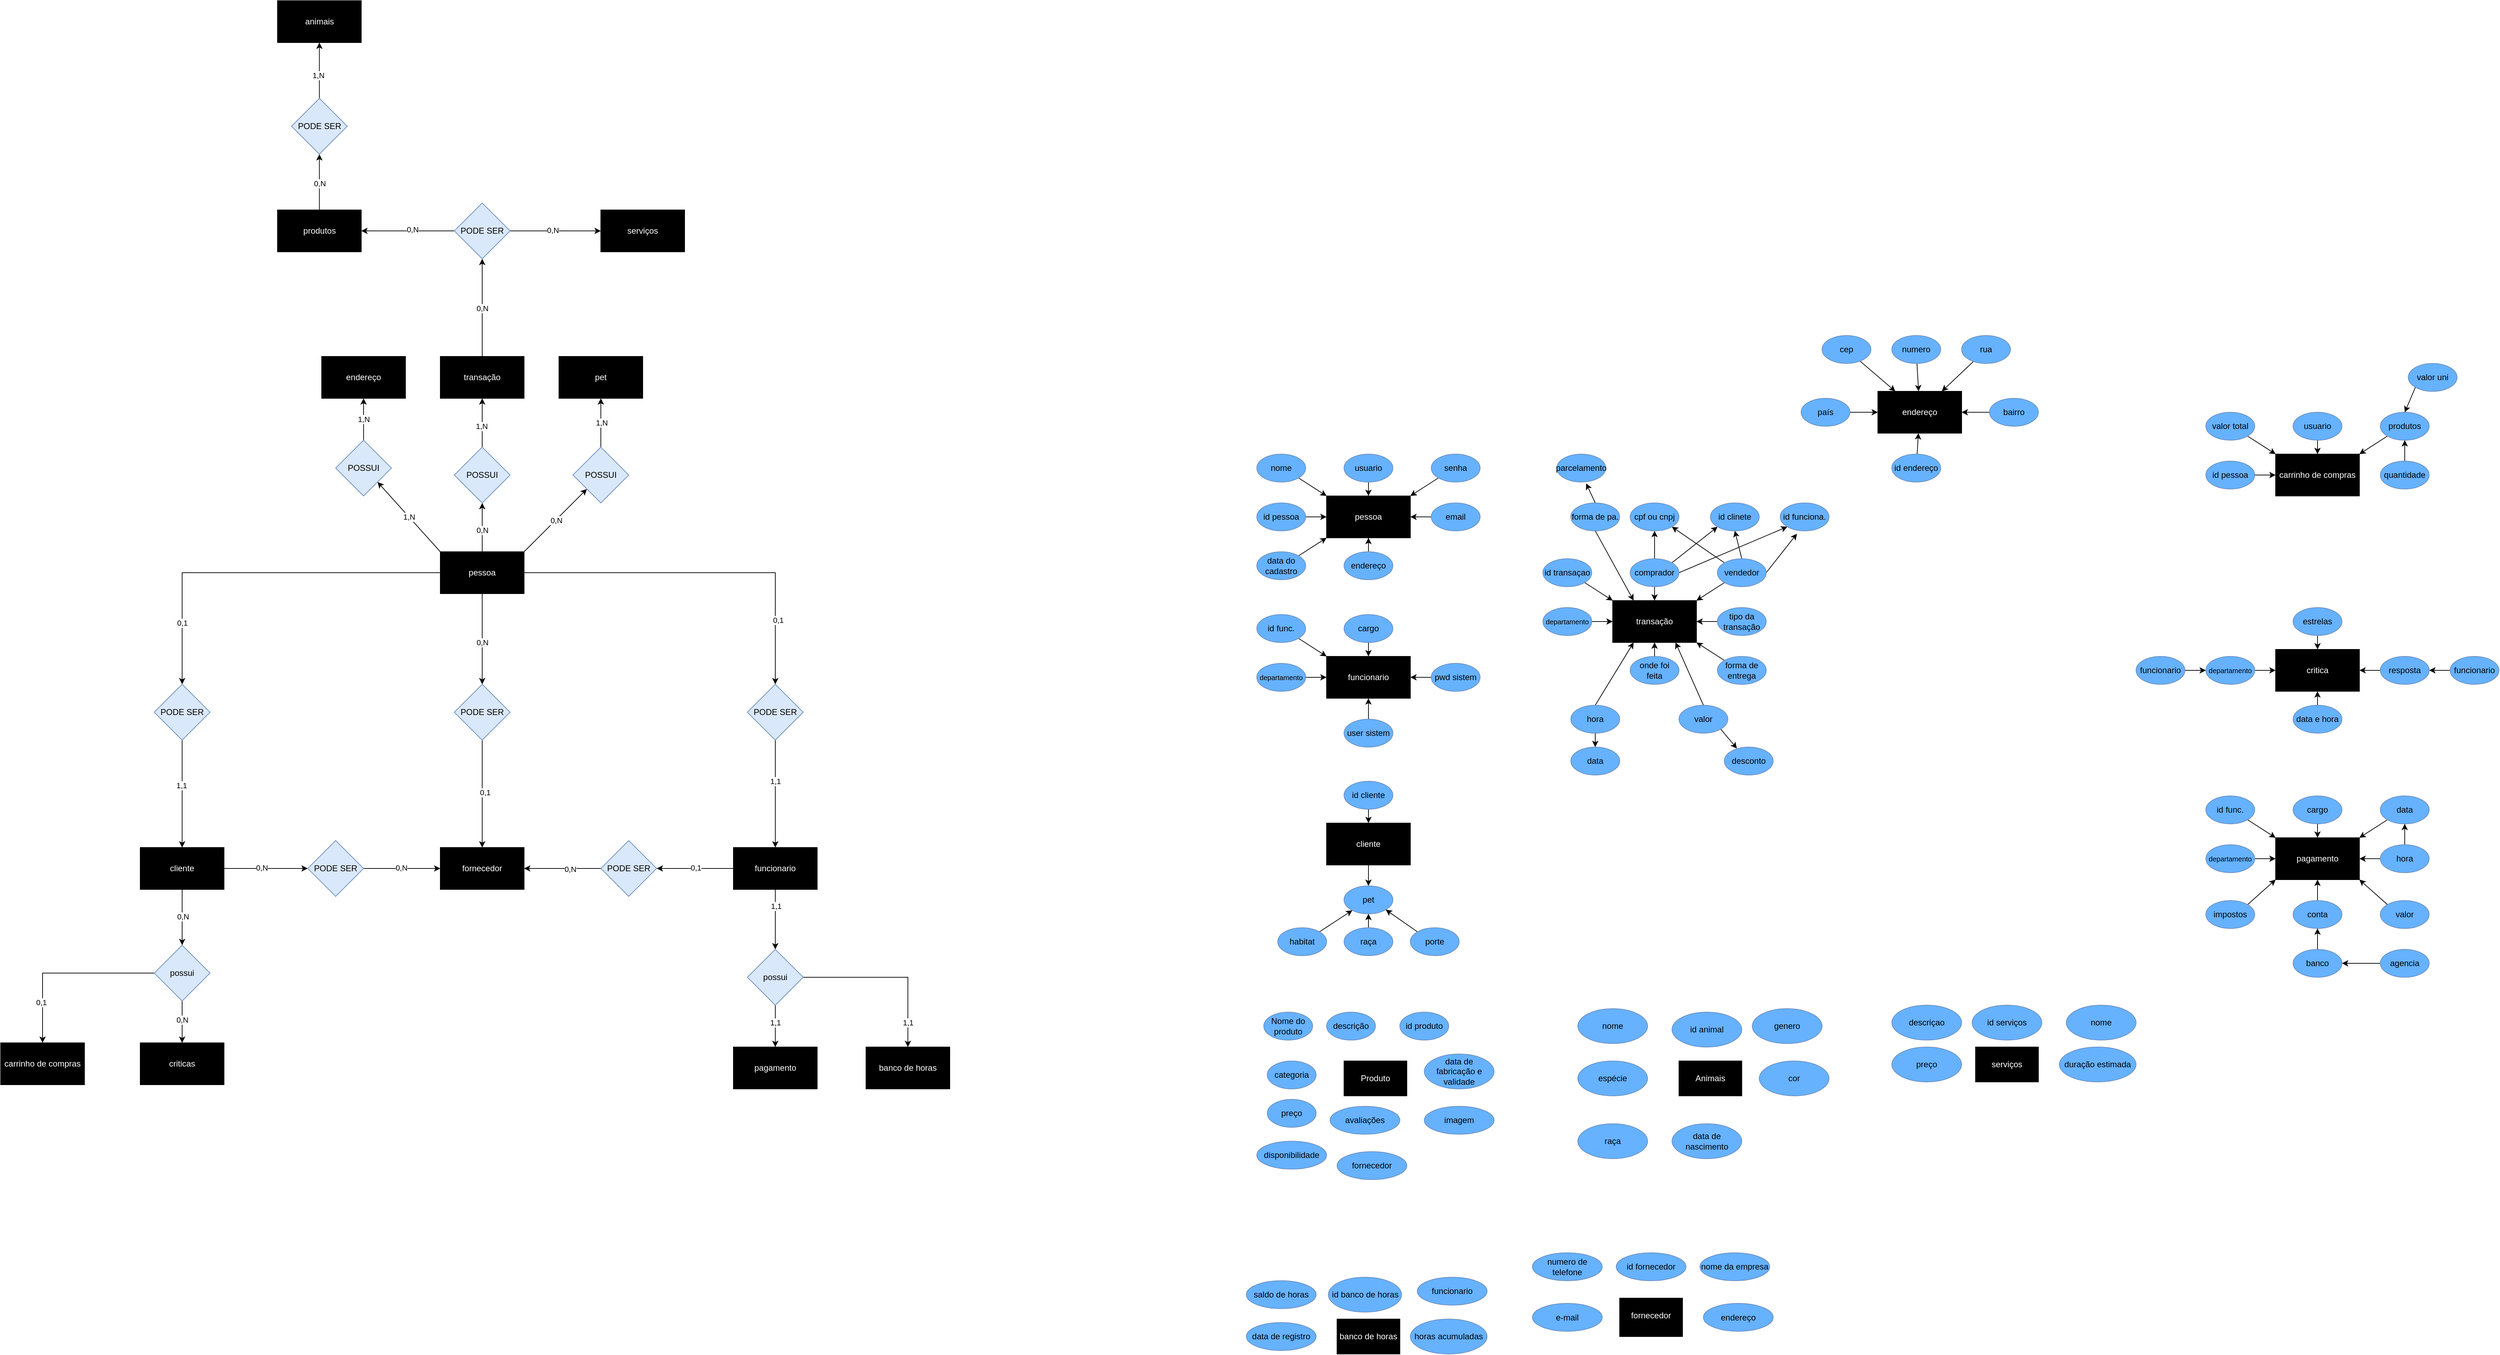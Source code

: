 <mxfile version="21.6.9" type="github">
  <diagram name="Página-1" id="0tOQ5r8kIAjkrvAyIHn8">
    <mxGraphModel dx="2587" dy="1434" grid="1" gridSize="10" guides="1" tooltips="1" connect="1" arrows="1" fold="1" page="1" pageScale="1" pageWidth="1600" pageHeight="900" math="0" shadow="0">
      <root>
        <mxCell id="0" />
        <mxCell id="1" parent="0" />
        <mxCell id="yQ_f_Zi4nqNc2RU3V6Fd-4" value="&lt;p style=&quot;line-height: 100%;&quot;&gt;&lt;font color=&quot;#ffffff&quot;&gt;Produto&lt;/font&gt;&lt;/p&gt;" style="text;whiteSpace=wrap;html=1;fillColor=#000000;strokeColor=default;align=center;" parent="1" vertex="1">
          <mxGeometry x="1055" y="1080" width="90" height="50" as="geometry" />
        </mxCell>
        <mxCell id="Y8HUlGy33-xRJ2rL_ti8-23" style="edgeStyle=orthogonalEdgeStyle;rounded=0;orthogonalLoop=1;jettySize=auto;html=1;exitX=0;exitY=0.5;exitDx=0;exitDy=0;entryX=0.5;entryY=0;entryDx=0;entryDy=0;" edge="1" parent="1" source="EQd3RZfM9CDZcvZcSgba-1" target="Y8HUlGy33-xRJ2rL_ti8-22">
          <mxGeometry relative="1" as="geometry" />
        </mxCell>
        <mxCell id="Y8HUlGy33-xRJ2rL_ti8-59" value="0,1" style="edgeLabel;html=1;align=center;verticalAlign=middle;resizable=0;points=[];" vertex="1" connectable="0" parent="Y8HUlGy33-xRJ2rL_ti8-23">
          <mxGeometry x="0.666" relative="1" as="geometry">
            <mxPoint as="offset" />
          </mxGeometry>
        </mxCell>
        <mxCell id="Y8HUlGy33-xRJ2rL_ti8-26" style="edgeStyle=orthogonalEdgeStyle;rounded=0;orthogonalLoop=1;jettySize=auto;html=1;exitX=1;exitY=0.5;exitDx=0;exitDy=0;" edge="1" parent="1" source="EQd3RZfM9CDZcvZcSgba-1" target="Y8HUlGy33-xRJ2rL_ti8-25">
          <mxGeometry relative="1" as="geometry" />
        </mxCell>
        <mxCell id="Y8HUlGy33-xRJ2rL_ti8-60" value="0,1" style="edgeLabel;html=1;align=center;verticalAlign=middle;resizable=0;points=[];" vertex="1" connectable="0" parent="Y8HUlGy33-xRJ2rL_ti8-26">
          <mxGeometry x="0.644" y="4" relative="1" as="geometry">
            <mxPoint as="offset" />
          </mxGeometry>
        </mxCell>
        <mxCell id="Y8HUlGy33-xRJ2rL_ti8-53" style="edgeStyle=orthogonalEdgeStyle;rounded=0;orthogonalLoop=1;jettySize=auto;html=1;exitX=0.5;exitY=0;exitDx=0;exitDy=0;entryX=0.5;entryY=1;entryDx=0;entryDy=0;" edge="1" parent="1" source="EQd3RZfM9CDZcvZcSgba-1" target="Y8HUlGy33-xRJ2rL_ti8-51">
          <mxGeometry relative="1" as="geometry" />
        </mxCell>
        <mxCell id="Y8HUlGy33-xRJ2rL_ti8-54" value="0,N" style="edgeLabel;html=1;align=center;verticalAlign=middle;resizable=0;points=[];" vertex="1" connectable="0" parent="Y8HUlGy33-xRJ2rL_ti8-53">
          <mxGeometry x="-0.105" relative="1" as="geometry">
            <mxPoint as="offset" />
          </mxGeometry>
        </mxCell>
        <mxCell id="Y8HUlGy33-xRJ2rL_ti8-67" style="edgeStyle=orthogonalEdgeStyle;rounded=0;orthogonalLoop=1;jettySize=auto;html=1;exitX=0.5;exitY=1;exitDx=0;exitDy=0;entryX=0.5;entryY=0;entryDx=0;entryDy=0;" edge="1" parent="1" source="EQd3RZfM9CDZcvZcSgba-1" target="Y8HUlGy33-xRJ2rL_ti8-66">
          <mxGeometry relative="1" as="geometry" />
        </mxCell>
        <mxCell id="Y8HUlGy33-xRJ2rL_ti8-81" value="0,N" style="edgeLabel;html=1;align=center;verticalAlign=middle;resizable=0;points=[];" vertex="1" connectable="0" parent="Y8HUlGy33-xRJ2rL_ti8-67">
          <mxGeometry x="0.072" relative="1" as="geometry">
            <mxPoint as="offset" />
          </mxGeometry>
        </mxCell>
        <mxCell id="In8A7noThqkR8tJRb_gm-14" value="1,N" style="rounded=0;orthogonalLoop=1;jettySize=auto;html=1;entryX=1;entryY=1;entryDx=0;entryDy=0;" edge="1" parent="1" target="In8A7noThqkR8tJRb_gm-12">
          <mxGeometry relative="1" as="geometry">
            <mxPoint x="-240" y="350" as="sourcePoint" />
            <mxPoint x="-344" y="230" as="targetPoint" />
          </mxGeometry>
        </mxCell>
        <mxCell id="Y8HUlGy33-xRJ2rL_ti8-100" style="rounded=0;orthogonalLoop=1;jettySize=auto;html=1;exitX=1;exitY=0;exitDx=0;exitDy=0;entryX=0;entryY=1;entryDx=0;entryDy=0;" edge="1" parent="1" source="EQd3RZfM9CDZcvZcSgba-1" target="Y8HUlGy33-xRJ2rL_ti8-99">
          <mxGeometry relative="1" as="geometry" />
        </mxCell>
        <mxCell id="Y8HUlGy33-xRJ2rL_ti8-103" value="0,N" style="edgeLabel;html=1;align=center;verticalAlign=middle;resizable=0;points=[];" vertex="1" connectable="0" parent="Y8HUlGy33-xRJ2rL_ti8-100">
          <mxGeometry x="0.012" y="-1" relative="1" as="geometry">
            <mxPoint x="-1" as="offset" />
          </mxGeometry>
        </mxCell>
        <mxCell id="EQd3RZfM9CDZcvZcSgba-1" value="&lt;font color=&quot;#ffffff&quot;&gt;pessoa&lt;/font&gt;" style="rounded=0;whiteSpace=wrap;html=1;fillColor=#000000;" parent="1" vertex="1">
          <mxGeometry x="-240" y="350" width="120" height="60" as="geometry" />
        </mxCell>
        <mxCell id="EQd3RZfM9CDZcvZcSgba-18" style="edgeStyle=orthogonalEdgeStyle;rounded=0;orthogonalLoop=1;jettySize=auto;html=1;exitX=0.5;exitY=1;exitDx=0;exitDy=0;entryX=0.5;entryY=0;entryDx=0;entryDy=0;" parent="1" source="EQd3RZfM9CDZcvZcSgba-3" target="EQd3RZfM9CDZcvZcSgba-9" edge="1">
          <mxGeometry relative="1" as="geometry" />
        </mxCell>
        <mxCell id="Y8HUlGy33-xRJ2rL_ti8-19" value="0,N" style="edgeLabel;html=1;align=center;verticalAlign=middle;resizable=0;points=[];" vertex="1" connectable="0" parent="EQd3RZfM9CDZcvZcSgba-18">
          <mxGeometry x="0.7" relative="1" as="geometry">
            <mxPoint as="offset" />
          </mxGeometry>
        </mxCell>
        <mxCell id="Y8HUlGy33-xRJ2rL_ti8-73" style="edgeStyle=orthogonalEdgeStyle;rounded=0;orthogonalLoop=1;jettySize=auto;html=1;exitX=1;exitY=0.5;exitDx=0;exitDy=0;entryX=0;entryY=0.5;entryDx=0;entryDy=0;" edge="1" parent="1" source="EQd3RZfM9CDZcvZcSgba-3" target="Y8HUlGy33-xRJ2rL_ti8-69">
          <mxGeometry relative="1" as="geometry" />
        </mxCell>
        <mxCell id="Y8HUlGy33-xRJ2rL_ti8-80" value="0,N" style="edgeLabel;html=1;align=center;verticalAlign=middle;resizable=0;points=[];" vertex="1" connectable="0" parent="Y8HUlGy33-xRJ2rL_ti8-73">
          <mxGeometry x="-0.106" y="1" relative="1" as="geometry">
            <mxPoint as="offset" />
          </mxGeometry>
        </mxCell>
        <mxCell id="EQd3RZfM9CDZcvZcSgba-3" value="&lt;font color=&quot;#ffffff&quot;&gt;cliente&lt;/font&gt;" style="rounded=0;whiteSpace=wrap;html=1;fillColor=#000000;" parent="1" vertex="1">
          <mxGeometry x="-670" y="774" width="120" height="60" as="geometry" />
        </mxCell>
        <mxCell id="Y8HUlGy33-xRJ2rL_ti8-12" style="edgeStyle=orthogonalEdgeStyle;rounded=0;orthogonalLoop=1;jettySize=auto;html=1;exitX=0.5;exitY=1;exitDx=0;exitDy=0;entryX=0.5;entryY=0;entryDx=0;entryDy=0;" edge="1" parent="1" source="EQd3RZfM9CDZcvZcSgba-4" target="Y8HUlGy33-xRJ2rL_ti8-11">
          <mxGeometry relative="1" as="geometry" />
        </mxCell>
        <mxCell id="Y8HUlGy33-xRJ2rL_ti8-16" value="1,1" style="edgeLabel;html=1;align=center;verticalAlign=middle;resizable=0;points=[];" vertex="1" connectable="0" parent="Y8HUlGy33-xRJ2rL_ti8-12">
          <mxGeometry x="-0.45" y="1" relative="1" as="geometry">
            <mxPoint as="offset" />
          </mxGeometry>
        </mxCell>
        <mxCell id="Y8HUlGy33-xRJ2rL_ti8-71" style="edgeStyle=orthogonalEdgeStyle;rounded=0;orthogonalLoop=1;jettySize=auto;html=1;exitX=0;exitY=0.5;exitDx=0;exitDy=0;entryX=1;entryY=0.5;entryDx=0;entryDy=0;" edge="1" parent="1" source="EQd3RZfM9CDZcvZcSgba-4" target="Y8HUlGy33-xRJ2rL_ti8-70">
          <mxGeometry relative="1" as="geometry" />
        </mxCell>
        <mxCell id="Y8HUlGy33-xRJ2rL_ti8-78" value="0,1" style="edgeLabel;html=1;align=center;verticalAlign=middle;resizable=0;points=[];" vertex="1" connectable="0" parent="Y8HUlGy33-xRJ2rL_ti8-71">
          <mxGeometry x="-0.006" y="-1" relative="1" as="geometry">
            <mxPoint as="offset" />
          </mxGeometry>
        </mxCell>
        <mxCell id="EQd3RZfM9CDZcvZcSgba-4" value="&lt;font color=&quot;#ffffff&quot;&gt;funcionario&lt;br&gt;&lt;/font&gt;" style="rounded=0;whiteSpace=wrap;html=1;fillColor=#000000;" parent="1" vertex="1">
          <mxGeometry x="180" y="774" width="120" height="60" as="geometry" />
        </mxCell>
        <mxCell id="Y8HUlGy33-xRJ2rL_ti8-85" style="edgeStyle=orthogonalEdgeStyle;rounded=0;orthogonalLoop=1;jettySize=auto;html=1;exitX=0.5;exitY=0;exitDx=0;exitDy=0;entryX=0.5;entryY=1;entryDx=0;entryDy=0;" edge="1" parent="1" source="EQd3RZfM9CDZcvZcSgba-5" target="Y8HUlGy33-xRJ2rL_ti8-84">
          <mxGeometry relative="1" as="geometry" />
        </mxCell>
        <mxCell id="Y8HUlGy33-xRJ2rL_ti8-89" value="0,N" style="edgeLabel;html=1;align=center;verticalAlign=middle;resizable=0;points=[];" vertex="1" connectable="0" parent="Y8HUlGy33-xRJ2rL_ti8-85">
          <mxGeometry x="-0.029" relative="1" as="geometry">
            <mxPoint y="-1" as="offset" />
          </mxGeometry>
        </mxCell>
        <mxCell id="EQd3RZfM9CDZcvZcSgba-5" value="&lt;font color=&quot;#ffffff&quot;&gt;transação&lt;/font&gt;" style="rounded=0;whiteSpace=wrap;html=1;fillColor=#000000;" parent="1" vertex="1">
          <mxGeometry x="-240" y="70" width="120" height="60" as="geometry" />
        </mxCell>
        <mxCell id="Y8HUlGy33-xRJ2rL_ti8-46" style="edgeStyle=orthogonalEdgeStyle;rounded=0;orthogonalLoop=1;jettySize=auto;html=1;exitX=0.5;exitY=0;exitDx=0;exitDy=0;entryX=0.5;entryY=1;entryDx=0;entryDy=0;" edge="1" parent="1" source="EQd3RZfM9CDZcvZcSgba-6" target="Y8HUlGy33-xRJ2rL_ti8-45">
          <mxGeometry relative="1" as="geometry" />
        </mxCell>
        <mxCell id="Y8HUlGy33-xRJ2rL_ti8-48" value="0,N" style="edgeLabel;html=1;align=center;verticalAlign=middle;resizable=0;points=[];" vertex="1" connectable="0" parent="Y8HUlGy33-xRJ2rL_ti8-46">
          <mxGeometry x="-0.05" relative="1" as="geometry">
            <mxPoint as="offset" />
          </mxGeometry>
        </mxCell>
        <mxCell id="EQd3RZfM9CDZcvZcSgba-6" value="&lt;font color=&quot;#ffffff&quot;&gt;produtos&lt;br&gt;&lt;/font&gt;" style="rounded=0;whiteSpace=wrap;html=1;fillColor=#000000;" parent="1" vertex="1">
          <mxGeometry x="-473.33" y="-140" width="120" height="60" as="geometry" />
        </mxCell>
        <mxCell id="EQd3RZfM9CDZcvZcSgba-7" value="&lt;font color=&quot;#ffffff&quot;&gt;serviços&lt;/font&gt;" style="rounded=0;whiteSpace=wrap;html=1;fillColor=#000000;" parent="1" vertex="1">
          <mxGeometry x="-10" y="-140" width="120" height="60" as="geometry" />
        </mxCell>
        <mxCell id="EQd3RZfM9CDZcvZcSgba-8" value="&lt;font color=&quot;#ffffff&quot;&gt;animais&lt;/font&gt;" style="rounded=0;whiteSpace=wrap;html=1;fillColor=#000000;" parent="1" vertex="1">
          <mxGeometry x="-473.33" y="-440" width="120" height="60" as="geometry" />
        </mxCell>
        <mxCell id="EQd3RZfM9CDZcvZcSgba-9" value="&lt;font color=&quot;#ffffff&quot;&gt;criticas&lt;/font&gt;" style="rounded=0;whiteSpace=wrap;html=1;fillColor=#000000;" parent="1" vertex="1">
          <mxGeometry x="-670" y="1054" width="120" height="60" as="geometry" />
        </mxCell>
        <mxCell id="EQd3RZfM9CDZcvZcSgba-19" value="&lt;font color=&quot;#ffffff&quot;&gt;pagamento&lt;/font&gt;" style="rounded=0;whiteSpace=wrap;html=1;fillColor=#000000;" parent="1" vertex="1">
          <mxGeometry x="180" y="1060" width="120" height="60" as="geometry" />
        </mxCell>
        <mxCell id="EQd3RZfM9CDZcvZcSgba-21" value="&lt;font color=&quot;#ffffff&quot;&gt;carrinho de compras&lt;/font&gt;" style="rounded=0;whiteSpace=wrap;html=1;fillColor=#000000;" parent="1" vertex="1">
          <mxGeometry x="-870" y="1054" width="120" height="60" as="geometry" />
        </mxCell>
        <mxCell id="EQd3RZfM9CDZcvZcSgba-24" value="&lt;font color=&quot;#ffffff&quot;&gt;pessoa&lt;/font&gt;" style="rounded=0;whiteSpace=wrap;html=1;fillColor=#000000;" parent="1" vertex="1">
          <mxGeometry x="1030" y="270" width="120" height="60" as="geometry" />
        </mxCell>
        <mxCell id="EQd3RZfM9CDZcvZcSgba-36" style="edgeStyle=orthogonalEdgeStyle;rounded=0;orthogonalLoop=1;jettySize=auto;html=1;exitX=1;exitY=0.5;exitDx=0;exitDy=0;entryX=0;entryY=0.5;entryDx=0;entryDy=0;" parent="1" source="EQd3RZfM9CDZcvZcSgba-25" target="EQd3RZfM9CDZcvZcSgba-24" edge="1">
          <mxGeometry relative="1" as="geometry" />
        </mxCell>
        <mxCell id="EQd3RZfM9CDZcvZcSgba-25" value="id pessoa" style="ellipse;whiteSpace=wrap;html=1;fillColor=#66B2FF;strokeColor=#6c8ebf;" parent="1" vertex="1">
          <mxGeometry x="930" y="280" width="70" height="40" as="geometry" />
        </mxCell>
        <mxCell id="f5RiGoUDvMR_WpGTZ8lB-3" style="rounded=0;orthogonalLoop=1;jettySize=auto;html=1;exitX=1;exitY=1;exitDx=0;exitDy=0;entryX=0;entryY=0;entryDx=0;entryDy=0;" parent="1" source="EQd3RZfM9CDZcvZcSgba-26" target="EQd3RZfM9CDZcvZcSgba-24" edge="1">
          <mxGeometry relative="1" as="geometry" />
        </mxCell>
        <mxCell id="EQd3RZfM9CDZcvZcSgba-26" value="nome" style="ellipse;whiteSpace=wrap;html=1;fillColor=#66B2FF;strokeColor=#6c8ebf;" parent="1" vertex="1">
          <mxGeometry x="930" y="210" width="70" height="40" as="geometry" />
        </mxCell>
        <mxCell id="EQd3RZfM9CDZcvZcSgba-32" style="edgeStyle=orthogonalEdgeStyle;rounded=0;orthogonalLoop=1;jettySize=auto;html=1;exitX=0.5;exitY=1;exitDx=0;exitDy=0;entryX=0.5;entryY=0;entryDx=0;entryDy=0;" parent="1" source="EQd3RZfM9CDZcvZcSgba-27" target="EQd3RZfM9CDZcvZcSgba-24" edge="1">
          <mxGeometry relative="1" as="geometry" />
        </mxCell>
        <mxCell id="EQd3RZfM9CDZcvZcSgba-27" value="usuario" style="ellipse;whiteSpace=wrap;html=1;fillColor=#66B2FF;strokeColor=#6c8ebf;" parent="1" vertex="1">
          <mxGeometry x="1055" y="210" width="70" height="40" as="geometry" />
        </mxCell>
        <mxCell id="f5RiGoUDvMR_WpGTZ8lB-2" style="rounded=0;orthogonalLoop=1;jettySize=auto;html=1;exitX=0;exitY=1;exitDx=0;exitDy=0;entryX=1;entryY=0;entryDx=0;entryDy=0;" parent="1" source="EQd3RZfM9CDZcvZcSgba-28" target="EQd3RZfM9CDZcvZcSgba-24" edge="1">
          <mxGeometry relative="1" as="geometry" />
        </mxCell>
        <mxCell id="EQd3RZfM9CDZcvZcSgba-28" value="senha" style="ellipse;whiteSpace=wrap;html=1;fillColor=#66B2FF;strokeColor=#6c8ebf;" parent="1" vertex="1">
          <mxGeometry x="1180" y="210" width="70" height="40" as="geometry" />
        </mxCell>
        <mxCell id="EQd3RZfM9CDZcvZcSgba-35" style="edgeStyle=orthogonalEdgeStyle;rounded=0;orthogonalLoop=1;jettySize=auto;html=1;exitX=0;exitY=0.5;exitDx=0;exitDy=0;entryX=1;entryY=0.5;entryDx=0;entryDy=0;" parent="1" source="EQd3RZfM9CDZcvZcSgba-29" target="EQd3RZfM9CDZcvZcSgba-24" edge="1">
          <mxGeometry relative="1" as="geometry" />
        </mxCell>
        <mxCell id="EQd3RZfM9CDZcvZcSgba-29" value="email" style="ellipse;whiteSpace=wrap;html=1;fillColor=#66B2FF;strokeColor=#6c8ebf;" parent="1" vertex="1">
          <mxGeometry x="1180" y="280" width="70" height="40" as="geometry" />
        </mxCell>
        <mxCell id="EQd3RZfM9CDZcvZcSgba-38" style="edgeStyle=orthogonalEdgeStyle;rounded=0;orthogonalLoop=1;jettySize=auto;html=1;entryX=0.5;entryY=1;entryDx=0;entryDy=0;" parent="1" source="EQd3RZfM9CDZcvZcSgba-37" target="EQd3RZfM9CDZcvZcSgba-24" edge="1">
          <mxGeometry relative="1" as="geometry" />
        </mxCell>
        <mxCell id="EQd3RZfM9CDZcvZcSgba-37" value="endereço" style="ellipse;whiteSpace=wrap;html=1;fillColor=#66B2FF;strokeColor=#6c8ebf;" parent="1" vertex="1">
          <mxGeometry x="1055" y="350" width="70" height="40" as="geometry" />
        </mxCell>
        <mxCell id="EQd3RZfM9CDZcvZcSgba-49" value="&lt;font color=&quot;#ffffff&quot;&gt;funcionario&lt;br&gt;&lt;/font&gt;" style="rounded=0;whiteSpace=wrap;html=1;fillColor=#000000;" parent="1" vertex="1">
          <mxGeometry x="1030" y="500" width="120" height="60" as="geometry" />
        </mxCell>
        <mxCell id="EQd3RZfM9CDZcvZcSgba-61" style="edgeStyle=orthogonalEdgeStyle;rounded=0;orthogonalLoop=1;jettySize=auto;html=1;exitX=0.5;exitY=1;exitDx=0;exitDy=0;entryX=0.5;entryY=0;entryDx=0;entryDy=0;" parent="1" source="EQd3RZfM9CDZcvZcSgba-50" target="EQd3RZfM9CDZcvZcSgba-49" edge="1">
          <mxGeometry relative="1" as="geometry" />
        </mxCell>
        <mxCell id="EQd3RZfM9CDZcvZcSgba-50" value="cargo" style="ellipse;whiteSpace=wrap;html=1;fillColor=#66B2FF;strokeColor=#6c8ebf;" parent="1" vertex="1">
          <mxGeometry x="1055" y="440" width="70" height="40" as="geometry" />
        </mxCell>
        <mxCell id="EQd3RZfM9CDZcvZcSgba-59" style="edgeStyle=orthogonalEdgeStyle;rounded=0;orthogonalLoop=1;jettySize=auto;html=1;exitX=1;exitY=0.5;exitDx=0;exitDy=0;entryX=0;entryY=0.5;entryDx=0;entryDy=0;" parent="1" source="EQd3RZfM9CDZcvZcSgba-53" target="EQd3RZfM9CDZcvZcSgba-49" edge="1">
          <mxGeometry relative="1" as="geometry" />
        </mxCell>
        <mxCell id="EQd3RZfM9CDZcvZcSgba-53" value="&lt;font style=&quot;font-size: 10px;&quot;&gt;departamento&lt;/font&gt;" style="ellipse;whiteSpace=wrap;html=1;fillColor=#66B2FF;strokeColor=#6c8ebf;" parent="1" vertex="1">
          <mxGeometry x="930" y="510" width="70" height="40" as="geometry" />
        </mxCell>
        <mxCell id="EQd3RZfM9CDZcvZcSgba-63" style="edgeStyle=orthogonalEdgeStyle;rounded=0;orthogonalLoop=1;jettySize=auto;html=1;exitX=0;exitY=0.5;exitDx=0;exitDy=0;entryX=1;entryY=0.5;entryDx=0;entryDy=0;" parent="1" target="EQd3RZfM9CDZcvZcSgba-49" edge="1">
          <mxGeometry relative="1" as="geometry">
            <mxPoint x="1180" y="530" as="sourcePoint" />
          </mxGeometry>
        </mxCell>
        <mxCell id="EQd3RZfM9CDZcvZcSgba-173" style="edgeStyle=none;rounded=0;orthogonalLoop=1;jettySize=auto;html=1;exitX=0.5;exitY=1;exitDx=0;exitDy=0;entryX=0.5;entryY=0;entryDx=0;entryDy=0;" parent="1" source="EQd3RZfM9CDZcvZcSgba-66" target="EQd3RZfM9CDZcvZcSgba-172" edge="1">
          <mxGeometry relative="1" as="geometry" />
        </mxCell>
        <mxCell id="EQd3RZfM9CDZcvZcSgba-66" value="&lt;font color=&quot;#ffffff&quot;&gt;cliente&lt;br&gt;&lt;/font&gt;" style="rounded=0;whiteSpace=wrap;html=1;fillColor=#000000;" parent="1" vertex="1">
          <mxGeometry x="1030" y="739" width="120" height="60" as="geometry" />
        </mxCell>
        <mxCell id="EQd3RZfM9CDZcvZcSgba-67" style="edgeStyle=orthogonalEdgeStyle;rounded=0;orthogonalLoop=1;jettySize=auto;html=1;exitX=0.5;exitY=1;exitDx=0;exitDy=0;entryX=0.5;entryY=0;entryDx=0;entryDy=0;" parent="1" source="EQd3RZfM9CDZcvZcSgba-68" target="EQd3RZfM9CDZcvZcSgba-66" edge="1">
          <mxGeometry relative="1" as="geometry" />
        </mxCell>
        <mxCell id="EQd3RZfM9CDZcvZcSgba-68" value="id cliente" style="ellipse;whiteSpace=wrap;html=1;fillColor=#66B2FF;strokeColor=#6c8ebf;" parent="1" vertex="1">
          <mxGeometry x="1055" y="679" width="70" height="40" as="geometry" />
        </mxCell>
        <mxCell id="f5RiGoUDvMR_WpGTZ8lB-21" style="edgeStyle=none;rounded=0;orthogonalLoop=1;jettySize=auto;html=1;exitX=1;exitY=1;exitDx=0;exitDy=0;entryX=0;entryY=0;entryDx=0;entryDy=0;" parent="1" source="EQd3RZfM9CDZcvZcSgba-84" target="EQd3RZfM9CDZcvZcSgba-49" edge="1">
          <mxGeometry relative="1" as="geometry" />
        </mxCell>
        <mxCell id="EQd3RZfM9CDZcvZcSgba-84" value="id func." style="ellipse;whiteSpace=wrap;html=1;fillColor=#66B2FF;strokeColor=#6c8ebf;" parent="1" vertex="1">
          <mxGeometry x="930" y="440" width="70" height="40" as="geometry" />
        </mxCell>
        <mxCell id="EQd3RZfM9CDZcvZcSgba-106" value="&lt;font color=&quot;#ffffff&quot;&gt;transação&lt;br&gt;&lt;/font&gt;" style="rounded=0;whiteSpace=wrap;html=1;fillColor=#000000;" parent="1" vertex="1">
          <mxGeometry x="1440" y="420" width="120" height="60" as="geometry" />
        </mxCell>
        <mxCell id="EQd3RZfM9CDZcvZcSgba-107" style="edgeStyle=orthogonalEdgeStyle;rounded=0;orthogonalLoop=1;jettySize=auto;html=1;exitX=0.5;exitY=1;exitDx=0;exitDy=0;entryX=0.5;entryY=0;entryDx=0;entryDy=0;" parent="1" source="EQd3RZfM9CDZcvZcSgba-108" target="EQd3RZfM9CDZcvZcSgba-106" edge="1">
          <mxGeometry relative="1" as="geometry" />
        </mxCell>
        <mxCell id="EQd3RZfM9CDZcvZcSgba-138" style="edgeStyle=none;rounded=0;orthogonalLoop=1;jettySize=auto;html=1;exitX=0.5;exitY=0;exitDx=0;exitDy=0;entryX=0.5;entryY=1;entryDx=0;entryDy=0;" parent="1" source="EQd3RZfM9CDZcvZcSgba-108" target="EQd3RZfM9CDZcvZcSgba-135" edge="1">
          <mxGeometry relative="1" as="geometry" />
        </mxCell>
        <mxCell id="EQd3RZfM9CDZcvZcSgba-168" style="edgeStyle=none;rounded=0;orthogonalLoop=1;jettySize=auto;html=1;exitX=1;exitY=0;exitDx=0;exitDy=0;entryX=0;entryY=1;entryDx=0;entryDy=0;" parent="1" source="EQd3RZfM9CDZcvZcSgba-108" target="EQd3RZfM9CDZcvZcSgba-167" edge="1">
          <mxGeometry relative="1" as="geometry" />
        </mxCell>
        <mxCell id="EQd3RZfM9CDZcvZcSgba-169" style="edgeStyle=none;rounded=0;orthogonalLoop=1;jettySize=auto;html=1;exitX=1;exitY=0.5;exitDx=0;exitDy=0;entryX=0;entryY=1;entryDx=0;entryDy=0;" parent="1" source="EQd3RZfM9CDZcvZcSgba-108" target="EQd3RZfM9CDZcvZcSgba-118" edge="1">
          <mxGeometry relative="1" as="geometry" />
        </mxCell>
        <mxCell id="EQd3RZfM9CDZcvZcSgba-108" value="comprador" style="ellipse;whiteSpace=wrap;html=1;fillColor=#66B2FF;strokeColor=#6c8ebf;" parent="1" vertex="1">
          <mxGeometry x="1465" y="360" width="70" height="40" as="geometry" />
        </mxCell>
        <mxCell id="EQd3RZfM9CDZcvZcSgba-133" style="edgeStyle=none;rounded=0;orthogonalLoop=1;jettySize=auto;html=1;exitX=1;exitY=1;exitDx=0;exitDy=0;entryX=0;entryY=0;entryDx=0;entryDy=0;" parent="1" source="EQd3RZfM9CDZcvZcSgba-110" target="EQd3RZfM9CDZcvZcSgba-106" edge="1">
          <mxGeometry relative="1" as="geometry" />
        </mxCell>
        <mxCell id="EQd3RZfM9CDZcvZcSgba-110" value="id transaçao" style="ellipse;whiteSpace=wrap;html=1;fillColor=#66B2FF;strokeColor=#6c8ebf;" parent="1" vertex="1">
          <mxGeometry x="1340" y="360" width="70" height="40" as="geometry" />
        </mxCell>
        <mxCell id="EQd3RZfM9CDZcvZcSgba-132" style="edgeStyle=none;rounded=0;orthogonalLoop=1;jettySize=auto;html=1;exitX=0;exitY=1;exitDx=0;exitDy=0;entryX=1;entryY=0;entryDx=0;entryDy=0;" parent="1" source="EQd3RZfM9CDZcvZcSgba-112" target="EQd3RZfM9CDZcvZcSgba-106" edge="1">
          <mxGeometry relative="1" as="geometry" />
        </mxCell>
        <mxCell id="EQd3RZfM9CDZcvZcSgba-139" style="edgeStyle=none;rounded=0;orthogonalLoop=1;jettySize=auto;html=1;exitX=0;exitY=0;exitDx=0;exitDy=0;entryX=1;entryY=1;entryDx=0;entryDy=0;" parent="1" source="EQd3RZfM9CDZcvZcSgba-112" target="EQd3RZfM9CDZcvZcSgba-135" edge="1">
          <mxGeometry relative="1" as="geometry" />
        </mxCell>
        <mxCell id="EQd3RZfM9CDZcvZcSgba-170" style="edgeStyle=none;rounded=0;orthogonalLoop=1;jettySize=auto;html=1;exitX=0.5;exitY=0;exitDx=0;exitDy=0;entryX=0.5;entryY=1;entryDx=0;entryDy=0;" parent="1" source="EQd3RZfM9CDZcvZcSgba-112" target="EQd3RZfM9CDZcvZcSgba-167" edge="1">
          <mxGeometry relative="1" as="geometry" />
        </mxCell>
        <mxCell id="EQd3RZfM9CDZcvZcSgba-171" style="edgeStyle=none;rounded=0;orthogonalLoop=1;jettySize=auto;html=1;exitX=1;exitY=0.5;exitDx=0;exitDy=0;entryX=0.344;entryY=1.102;entryDx=0;entryDy=0;entryPerimeter=0;" parent="1" source="EQd3RZfM9CDZcvZcSgba-112" target="EQd3RZfM9CDZcvZcSgba-118" edge="1">
          <mxGeometry relative="1" as="geometry" />
        </mxCell>
        <mxCell id="EQd3RZfM9CDZcvZcSgba-112" value="vendedor" style="ellipse;whiteSpace=wrap;html=1;fillColor=#66B2FF;strokeColor=#6c8ebf;" parent="1" vertex="1">
          <mxGeometry x="1590" y="360" width="70" height="40" as="geometry" />
        </mxCell>
        <mxCell id="EQd3RZfM9CDZcvZcSgba-113" style="edgeStyle=orthogonalEdgeStyle;rounded=0;orthogonalLoop=1;jettySize=auto;html=1;exitX=1;exitY=0.5;exitDx=0;exitDy=0;entryX=0;entryY=0.5;entryDx=0;entryDy=0;" parent="1" source="EQd3RZfM9CDZcvZcSgba-114" target="EQd3RZfM9CDZcvZcSgba-106" edge="1">
          <mxGeometry relative="1" as="geometry" />
        </mxCell>
        <mxCell id="EQd3RZfM9CDZcvZcSgba-114" value="&lt;font style=&quot;font-size: 10px;&quot;&gt;departamento&lt;/font&gt;" style="ellipse;whiteSpace=wrap;html=1;fillColor=#66B2FF;strokeColor=#6c8ebf;" parent="1" vertex="1">
          <mxGeometry x="1340" y="430" width="70" height="40" as="geometry" />
        </mxCell>
        <mxCell id="EQd3RZfM9CDZcvZcSgba-115" style="edgeStyle=orthogonalEdgeStyle;rounded=0;orthogonalLoop=1;jettySize=auto;html=1;exitX=0;exitY=0.5;exitDx=0;exitDy=0;entryX=1;entryY=0.5;entryDx=0;entryDy=0;" parent="1" source="EQd3RZfM9CDZcvZcSgba-116" target="EQd3RZfM9CDZcvZcSgba-106" edge="1">
          <mxGeometry relative="1" as="geometry" />
        </mxCell>
        <mxCell id="EQd3RZfM9CDZcvZcSgba-116" value="tipo da transação" style="ellipse;whiteSpace=wrap;html=1;fillColor=#66B2FF;strokeColor=#6c8ebf;" parent="1" vertex="1">
          <mxGeometry x="1590" y="430" width="70" height="40" as="geometry" />
        </mxCell>
        <mxCell id="EQd3RZfM9CDZcvZcSgba-118" value="id funciona." style="ellipse;whiteSpace=wrap;html=1;fillColor=#66B2FF;strokeColor=#6c8ebf;" parent="1" vertex="1">
          <mxGeometry x="1680" y="280" width="70" height="40" as="geometry" />
        </mxCell>
        <mxCell id="EQd3RZfM9CDZcvZcSgba-119" style="edgeStyle=orthogonalEdgeStyle;rounded=0;orthogonalLoop=1;jettySize=auto;html=1;exitX=0.5;exitY=0;exitDx=0;exitDy=0;entryX=0.5;entryY=1;entryDx=0;entryDy=0;" parent="1" source="EQd3RZfM9CDZcvZcSgba-120" target="EQd3RZfM9CDZcvZcSgba-106" edge="1">
          <mxGeometry relative="1" as="geometry" />
        </mxCell>
        <mxCell id="EQd3RZfM9CDZcvZcSgba-120" value="onde foi feita" style="ellipse;whiteSpace=wrap;html=1;fillColor=#66B2FF;strokeColor=#6c8ebf;" parent="1" vertex="1">
          <mxGeometry x="1465" y="500" width="70" height="40" as="geometry" />
        </mxCell>
        <mxCell id="EQd3RZfM9CDZcvZcSgba-131" style="edgeStyle=none;rounded=0;orthogonalLoop=1;jettySize=auto;html=1;exitX=0;exitY=0;exitDx=0;exitDy=0;entryX=1;entryY=1;entryDx=0;entryDy=0;" parent="1" source="EQd3RZfM9CDZcvZcSgba-122" target="EQd3RZfM9CDZcvZcSgba-106" edge="1">
          <mxGeometry relative="1" as="geometry" />
        </mxCell>
        <mxCell id="EQd3RZfM9CDZcvZcSgba-122" value="forma de entrega" style="ellipse;whiteSpace=wrap;html=1;fillColor=#66B2FF;strokeColor=#6c8ebf;" parent="1" vertex="1">
          <mxGeometry x="1590" y="500" width="70" height="40" as="geometry" />
        </mxCell>
        <mxCell id="EQd3RZfM9CDZcvZcSgba-129" style="rounded=0;orthogonalLoop=1;jettySize=auto;html=1;exitX=0.5;exitY=0;exitDx=0;exitDy=0;entryX=0.25;entryY=1;entryDx=0;entryDy=0;" parent="1" source="EQd3RZfM9CDZcvZcSgba-123" target="EQd3RZfM9CDZcvZcSgba-106" edge="1">
          <mxGeometry relative="1" as="geometry" />
        </mxCell>
        <mxCell id="EQd3RZfM9CDZcvZcSgba-164" style="edgeStyle=none;rounded=0;orthogonalLoop=1;jettySize=auto;html=1;exitX=0.5;exitY=1;exitDx=0;exitDy=0;entryX=0.5;entryY=0;entryDx=0;entryDy=0;" parent="1" source="EQd3RZfM9CDZcvZcSgba-123" target="EQd3RZfM9CDZcvZcSgba-163" edge="1">
          <mxGeometry relative="1" as="geometry" />
        </mxCell>
        <mxCell id="EQd3RZfM9CDZcvZcSgba-123" value="hora" style="ellipse;whiteSpace=wrap;html=1;fillColor=#66B2FF;strokeColor=#6c8ebf;" parent="1" vertex="1">
          <mxGeometry x="1380" y="570" width="70" height="40" as="geometry" />
        </mxCell>
        <mxCell id="EQd3RZfM9CDZcvZcSgba-128" style="rounded=0;orthogonalLoop=1;jettySize=auto;html=1;exitX=0.5;exitY=0;exitDx=0;exitDy=0;entryX=0.75;entryY=1;entryDx=0;entryDy=0;" parent="1" source="EQd3RZfM9CDZcvZcSgba-126" target="EQd3RZfM9CDZcvZcSgba-106" edge="1">
          <mxGeometry relative="1" as="geometry" />
        </mxCell>
        <mxCell id="EQd3RZfM9CDZcvZcSgba-140" style="edgeStyle=none;rounded=0;orthogonalLoop=1;jettySize=auto;html=1;exitX=1;exitY=1;exitDx=0;exitDy=0;entryX=0.257;entryY=0.05;entryDx=0;entryDy=0;entryPerimeter=0;" parent="1" source="EQd3RZfM9CDZcvZcSgba-126" target="EQd3RZfM9CDZcvZcSgba-127" edge="1">
          <mxGeometry relative="1" as="geometry" />
        </mxCell>
        <mxCell id="EQd3RZfM9CDZcvZcSgba-126" value="valor" style="ellipse;whiteSpace=wrap;html=1;fillColor=#66B2FF;strokeColor=#6c8ebf;" parent="1" vertex="1">
          <mxGeometry x="1535" y="570" width="70" height="40" as="geometry" />
        </mxCell>
        <mxCell id="EQd3RZfM9CDZcvZcSgba-127" value="desconto" style="ellipse;whiteSpace=wrap;html=1;fillColor=#66B2FF;strokeColor=#6c8ebf;" parent="1" vertex="1">
          <mxGeometry x="1600" y="630" width="70" height="40" as="geometry" />
        </mxCell>
        <mxCell id="EQd3RZfM9CDZcvZcSgba-135" value="cpf ou cnpj" style="ellipse;whiteSpace=wrap;html=1;fillColor=#66B2FF;strokeColor=#6c8ebf;" parent="1" vertex="1">
          <mxGeometry x="1465" y="280" width="70" height="40" as="geometry" />
        </mxCell>
        <mxCell id="EQd3RZfM9CDZcvZcSgba-142" style="edgeStyle=none;rounded=0;orthogonalLoop=1;jettySize=auto;html=1;exitX=0.5;exitY=1;exitDx=0;exitDy=0;entryX=0.25;entryY=0;entryDx=0;entryDy=0;" parent="1" source="EQd3RZfM9CDZcvZcSgba-141" target="EQd3RZfM9CDZcvZcSgba-106" edge="1">
          <mxGeometry relative="1" as="geometry" />
        </mxCell>
        <mxCell id="EQd3RZfM9CDZcvZcSgba-144" style="edgeStyle=none;rounded=0;orthogonalLoop=1;jettySize=auto;html=1;exitX=0.5;exitY=0;exitDx=0;exitDy=0;entryX=0.6;entryY=1.05;entryDx=0;entryDy=0;entryPerimeter=0;" parent="1" source="EQd3RZfM9CDZcvZcSgba-141" target="EQd3RZfM9CDZcvZcSgba-143" edge="1">
          <mxGeometry relative="1" as="geometry" />
        </mxCell>
        <mxCell id="EQd3RZfM9CDZcvZcSgba-141" value="forma de pa." style="ellipse;whiteSpace=wrap;html=1;fillColor=#66B2FF;strokeColor=#6c8ebf;" parent="1" vertex="1">
          <mxGeometry x="1380" y="280" width="70" height="40" as="geometry" />
        </mxCell>
        <mxCell id="EQd3RZfM9CDZcvZcSgba-143" value="parcelamento" style="ellipse;whiteSpace=wrap;html=1;fillColor=#66B2FF;strokeColor=#6c8ebf;" parent="1" vertex="1">
          <mxGeometry x="1360" y="210" width="70" height="40" as="geometry" />
        </mxCell>
        <mxCell id="In8A7noThqkR8tJRb_gm-3" value="" style="rounded=0;orthogonalLoop=1;jettySize=auto;html=1;" edge="1" parent="1" source="EQd3RZfM9CDZcvZcSgba-147" target="In8A7noThqkR8tJRb_gm-1">
          <mxGeometry relative="1" as="geometry" />
        </mxCell>
        <mxCell id="EQd3RZfM9CDZcvZcSgba-147" value="cep" style="ellipse;whiteSpace=wrap;html=1;fillColor=#66B2FF;strokeColor=#6c8ebf;" parent="1" vertex="1">
          <mxGeometry x="1740" y="40" width="70" height="40" as="geometry" />
        </mxCell>
        <mxCell id="In8A7noThqkR8tJRb_gm-5" value="" style="rounded=0;orthogonalLoop=1;jettySize=auto;html=1;" edge="1" parent="1" source="EQd3RZfM9CDZcvZcSgba-148" target="In8A7noThqkR8tJRb_gm-1">
          <mxGeometry relative="1" as="geometry" />
        </mxCell>
        <mxCell id="EQd3RZfM9CDZcvZcSgba-148" value="rua" style="ellipse;whiteSpace=wrap;html=1;fillColor=#66B2FF;strokeColor=#6c8ebf;" parent="1" vertex="1">
          <mxGeometry x="1940" y="40" width="70" height="40" as="geometry" />
        </mxCell>
        <mxCell id="In8A7noThqkR8tJRb_gm-8" value="" style="edgeStyle=orthogonalEdgeStyle;rounded=0;orthogonalLoop=1;jettySize=auto;html=1;" edge="1" parent="1" source="EQd3RZfM9CDZcvZcSgba-149" target="In8A7noThqkR8tJRb_gm-1">
          <mxGeometry relative="1" as="geometry" />
        </mxCell>
        <mxCell id="EQd3RZfM9CDZcvZcSgba-149" value="bairro" style="ellipse;whiteSpace=wrap;html=1;fillColor=#66B2FF;strokeColor=#6c8ebf;" parent="1" vertex="1">
          <mxGeometry x="1980" y="130" width="70" height="40" as="geometry" />
        </mxCell>
        <mxCell id="In8A7noThqkR8tJRb_gm-7" value="" style="rounded=0;orthogonalLoop=1;jettySize=auto;html=1;" edge="1" parent="1" source="EQd3RZfM9CDZcvZcSgba-150" target="In8A7noThqkR8tJRb_gm-1">
          <mxGeometry relative="1" as="geometry" />
        </mxCell>
        <mxCell id="EQd3RZfM9CDZcvZcSgba-150" value="país" style="ellipse;whiteSpace=wrap;html=1;fillColor=#66B2FF;strokeColor=#6c8ebf;" parent="1" vertex="1">
          <mxGeometry x="1710" y="130" width="70" height="40" as="geometry" />
        </mxCell>
        <mxCell id="In8A7noThqkR8tJRb_gm-4" value="" style="rounded=0;orthogonalLoop=1;jettySize=auto;html=1;" edge="1" parent="1" source="EQd3RZfM9CDZcvZcSgba-160" target="In8A7noThqkR8tJRb_gm-1">
          <mxGeometry relative="1" as="geometry" />
        </mxCell>
        <mxCell id="EQd3RZfM9CDZcvZcSgba-160" value="numero" style="ellipse;whiteSpace=wrap;html=1;fillColor=#66B2FF;strokeColor=#6c8ebf;" parent="1" vertex="1">
          <mxGeometry x="1840" y="40" width="70" height="40" as="geometry" />
        </mxCell>
        <mxCell id="EQd3RZfM9CDZcvZcSgba-163" value="data" style="ellipse;whiteSpace=wrap;html=1;fillColor=#66B2FF;strokeColor=#6c8ebf;" parent="1" vertex="1">
          <mxGeometry x="1380" y="630" width="70" height="40" as="geometry" />
        </mxCell>
        <mxCell id="EQd3RZfM9CDZcvZcSgba-165" value="&lt;font color=&quot;#ffffff&quot;&gt;banco de horas&lt;br&gt;&lt;/font&gt;" style="rounded=0;whiteSpace=wrap;html=1;fillColor=#000000;" parent="1" vertex="1">
          <mxGeometry x="370" y="1060" width="120" height="60" as="geometry" />
        </mxCell>
        <mxCell id="EQd3RZfM9CDZcvZcSgba-167" value="id clinete" style="ellipse;whiteSpace=wrap;html=1;fillColor=#66B2FF;strokeColor=#6c8ebf;" parent="1" vertex="1">
          <mxGeometry x="1580" y="280" width="70" height="40" as="geometry" />
        </mxCell>
        <mxCell id="EQd3RZfM9CDZcvZcSgba-172" value="pet" style="ellipse;whiteSpace=wrap;html=1;fillColor=#66B2FF;strokeColor=#6c8ebf;" parent="1" vertex="1">
          <mxGeometry x="1055" y="829" width="70" height="40" as="geometry" />
        </mxCell>
        <mxCell id="EQd3RZfM9CDZcvZcSgba-178" style="edgeStyle=none;rounded=0;orthogonalLoop=1;jettySize=auto;html=1;exitX=0.5;exitY=0;exitDx=0;exitDy=0;entryX=0.5;entryY=1;entryDx=0;entryDy=0;" parent="1" source="EQd3RZfM9CDZcvZcSgba-175" target="EQd3RZfM9CDZcvZcSgba-172" edge="1">
          <mxGeometry relative="1" as="geometry" />
        </mxCell>
        <mxCell id="EQd3RZfM9CDZcvZcSgba-175" value="raça" style="ellipse;whiteSpace=wrap;html=1;fillColor=#66B2FF;strokeColor=#6c8ebf;" parent="1" vertex="1">
          <mxGeometry x="1055" y="889" width="70" height="40" as="geometry" />
        </mxCell>
        <mxCell id="EQd3RZfM9CDZcvZcSgba-177" style="edgeStyle=none;rounded=0;orthogonalLoop=1;jettySize=auto;html=1;exitX=0;exitY=0;exitDx=0;exitDy=0;entryX=1;entryY=1;entryDx=0;entryDy=0;" parent="1" source="EQd3RZfM9CDZcvZcSgba-176" target="EQd3RZfM9CDZcvZcSgba-172" edge="1">
          <mxGeometry relative="1" as="geometry">
            <mxPoint x="1130" y="869" as="targetPoint" />
          </mxGeometry>
        </mxCell>
        <mxCell id="EQd3RZfM9CDZcvZcSgba-176" value="porte" style="ellipse;whiteSpace=wrap;html=1;fillColor=#66B2FF;strokeColor=#6c8ebf;" parent="1" vertex="1">
          <mxGeometry x="1150" y="889" width="70" height="40" as="geometry" />
        </mxCell>
        <mxCell id="EQd3RZfM9CDZcvZcSgba-180" style="edgeStyle=none;rounded=0;orthogonalLoop=1;jettySize=auto;html=1;exitX=1;exitY=0;exitDx=0;exitDy=0;" parent="1" source="EQd3RZfM9CDZcvZcSgba-179" target="EQd3RZfM9CDZcvZcSgba-172" edge="1">
          <mxGeometry relative="1" as="geometry" />
        </mxCell>
        <mxCell id="EQd3RZfM9CDZcvZcSgba-179" value="habitat" style="ellipse;whiteSpace=wrap;html=1;fillColor=#66B2FF;strokeColor=#6c8ebf;" parent="1" vertex="1">
          <mxGeometry x="960" y="889" width="70" height="40" as="geometry" />
        </mxCell>
        <mxCell id="yQ_f_Zi4nqNc2RU3V6Fd-5" value="descrição" style="ellipse;whiteSpace=wrap;html=1;fillColor=#66B2FF;strokeColor=#6c8ebf;" parent="1" vertex="1">
          <mxGeometry x="1030" y="1010" width="70" height="40" as="geometry" />
        </mxCell>
        <mxCell id="f5RiGoUDvMR_WpGTZ8lB-4" value="&lt;font color=&quot;#ffffff&quot;&gt;carrinho de compras&lt;/font&gt;" style="rounded=0;whiteSpace=wrap;html=1;fillColor=#000000;" parent="1" vertex="1">
          <mxGeometry x="2390" y="210" width="120" height="60" as="geometry" />
        </mxCell>
        <mxCell id="yQ_f_Zi4nqNc2RU3V6Fd-6" value="Nome do produto" style="ellipse;whiteSpace=wrap;html=1;fillColor=#66B2FF;strokeColor=#6c8ebf;" parent="1" vertex="1">
          <mxGeometry x="940" y="1010" width="70" height="40" as="geometry" />
        </mxCell>
        <mxCell id="f5RiGoUDvMR_WpGTZ8lB-5" style="edgeStyle=orthogonalEdgeStyle;rounded=0;orthogonalLoop=1;jettySize=auto;html=1;exitX=1;exitY=0.5;exitDx=0;exitDy=0;entryX=0;entryY=0.5;entryDx=0;entryDy=0;" parent="1" source="f5RiGoUDvMR_WpGTZ8lB-6" target="f5RiGoUDvMR_WpGTZ8lB-4" edge="1">
          <mxGeometry relative="1" as="geometry" />
        </mxCell>
        <mxCell id="yQ_f_Zi4nqNc2RU3V6Fd-7" value="categoria" style="ellipse;whiteSpace=wrap;html=1;fillColor=#66B2FF;strokeColor=#6c8ebf;" parent="1" vertex="1">
          <mxGeometry x="945" y="1080" width="70" height="40" as="geometry" />
        </mxCell>
        <mxCell id="f5RiGoUDvMR_WpGTZ8lB-6" value="id pessoa" style="ellipse;whiteSpace=wrap;html=1;fillColor=#66B2FF;strokeColor=#6c8ebf;" parent="1" vertex="1">
          <mxGeometry x="2290" y="220" width="70" height="40" as="geometry" />
        </mxCell>
        <mxCell id="yQ_f_Zi4nqNc2RU3V6Fd-8" value="preço" style="ellipse;whiteSpace=wrap;html=1;fillColor=#66B2FF;strokeColor=#6c8ebf;" parent="1" vertex="1">
          <mxGeometry x="945" y="1135" width="70" height="40" as="geometry" />
        </mxCell>
        <mxCell id="f5RiGoUDvMR_WpGTZ8lB-7" style="rounded=0;orthogonalLoop=1;jettySize=auto;html=1;exitX=1;exitY=1;exitDx=0;exitDy=0;entryX=0;entryY=0;entryDx=0;entryDy=0;" parent="1" source="f5RiGoUDvMR_WpGTZ8lB-8" target="f5RiGoUDvMR_WpGTZ8lB-4" edge="1">
          <mxGeometry relative="1" as="geometry" />
        </mxCell>
        <mxCell id="yQ_f_Zi4nqNc2RU3V6Fd-9" value="disponibilidade" style="ellipse;whiteSpace=wrap;html=1;fillColor=#66B2FF;strokeColor=#6c8ebf;" parent="1" vertex="1">
          <mxGeometry x="930" y="1195" width="100" height="40" as="geometry" />
        </mxCell>
        <mxCell id="f5RiGoUDvMR_WpGTZ8lB-8" value="valor total" style="ellipse;whiteSpace=wrap;html=1;fillColor=#66B2FF;strokeColor=#6c8ebf;" parent="1" vertex="1">
          <mxGeometry x="2290" y="150" width="70" height="40" as="geometry" />
        </mxCell>
        <mxCell id="yQ_f_Zi4nqNc2RU3V6Fd-10" value="avaliações" style="ellipse;whiteSpace=wrap;html=1;fillColor=#66B2FF;strokeColor=#6c8ebf;" parent="1" vertex="1">
          <mxGeometry x="1035" y="1145" width="100" height="40" as="geometry" />
        </mxCell>
        <mxCell id="f5RiGoUDvMR_WpGTZ8lB-9" style="edgeStyle=orthogonalEdgeStyle;rounded=0;orthogonalLoop=1;jettySize=auto;html=1;exitX=0.5;exitY=1;exitDx=0;exitDy=0;entryX=0.5;entryY=0;entryDx=0;entryDy=0;" parent="1" source="f5RiGoUDvMR_WpGTZ8lB-10" target="f5RiGoUDvMR_WpGTZ8lB-4" edge="1">
          <mxGeometry relative="1" as="geometry" />
        </mxCell>
        <mxCell id="yQ_f_Zi4nqNc2RU3V6Fd-11" value="imagem" style="ellipse;whiteSpace=wrap;html=1;fillColor=#66B2FF;strokeColor=#6c8ebf;" parent="1" vertex="1">
          <mxGeometry x="1170" y="1145" width="100" height="40" as="geometry" />
        </mxCell>
        <mxCell id="f5RiGoUDvMR_WpGTZ8lB-10" value="usuario" style="ellipse;whiteSpace=wrap;html=1;fillColor=#66B2FF;strokeColor=#6c8ebf;" parent="1" vertex="1">
          <mxGeometry x="2415" y="150" width="70" height="40" as="geometry" />
        </mxCell>
        <mxCell id="yQ_f_Zi4nqNc2RU3V6Fd-12" value="data de fabricação e validade" style="ellipse;whiteSpace=wrap;html=1;fillColor=#66B2FF;strokeColor=#6c8ebf;" parent="1" vertex="1">
          <mxGeometry x="1170" y="1070" width="100" height="50" as="geometry" />
        </mxCell>
        <mxCell id="f5RiGoUDvMR_WpGTZ8lB-11" style="rounded=0;orthogonalLoop=1;jettySize=auto;html=1;exitX=0;exitY=1;exitDx=0;exitDy=0;entryX=1;entryY=0;entryDx=0;entryDy=0;" parent="1" source="f5RiGoUDvMR_WpGTZ8lB-12" target="f5RiGoUDvMR_WpGTZ8lB-4" edge="1">
          <mxGeometry relative="1" as="geometry" />
        </mxCell>
        <mxCell id="f5RiGoUDvMR_WpGTZ8lB-12" value="produtos" style="ellipse;whiteSpace=wrap;html=1;fillColor=#66B2FF;strokeColor=#6c8ebf;" parent="1" vertex="1">
          <mxGeometry x="2540" y="150" width="70" height="40" as="geometry" />
        </mxCell>
        <mxCell id="f5RiGoUDvMR_WpGTZ8lB-17" style="edgeStyle=orthogonalEdgeStyle;rounded=0;orthogonalLoop=1;jettySize=auto;html=1;exitX=0.5;exitY=0;exitDx=0;exitDy=0;entryX=0.5;entryY=1;entryDx=0;entryDy=0;" parent="1" source="f5RiGoUDvMR_WpGTZ8lB-14" target="f5RiGoUDvMR_WpGTZ8lB-12" edge="1">
          <mxGeometry relative="1" as="geometry" />
        </mxCell>
        <mxCell id="f5RiGoUDvMR_WpGTZ8lB-14" value="quantidade" style="ellipse;whiteSpace=wrap;html=1;fillColor=#66B2FF;strokeColor=#6c8ebf;" parent="1" vertex="1">
          <mxGeometry x="2540" y="220" width="70" height="40" as="geometry" />
        </mxCell>
        <mxCell id="f5RiGoUDvMR_WpGTZ8lB-19" style="rounded=0;orthogonalLoop=1;jettySize=auto;html=1;exitX=0;exitY=1;exitDx=0;exitDy=0;entryX=0.5;entryY=0;entryDx=0;entryDy=0;" parent="1" source="f5RiGoUDvMR_WpGTZ8lB-18" target="f5RiGoUDvMR_WpGTZ8lB-12" edge="1">
          <mxGeometry relative="1" as="geometry" />
        </mxCell>
        <mxCell id="f5RiGoUDvMR_WpGTZ8lB-18" value="valor uni" style="ellipse;whiteSpace=wrap;html=1;fillColor=#66B2FF;strokeColor=#6c8ebf;" parent="1" vertex="1">
          <mxGeometry x="2580" y="80" width="70" height="40" as="geometry" />
        </mxCell>
        <mxCell id="f5RiGoUDvMR_WpGTZ8lB-22" value="&lt;font color=&quot;#ffffff&quot;&gt;critica&lt;br&gt;&lt;/font&gt;" style="rounded=0;whiteSpace=wrap;html=1;fillColor=#000000;" parent="1" vertex="1">
          <mxGeometry x="2390" y="490" width="120" height="60" as="geometry" />
        </mxCell>
        <mxCell id="f5RiGoUDvMR_WpGTZ8lB-23" style="edgeStyle=orthogonalEdgeStyle;rounded=0;orthogonalLoop=1;jettySize=auto;html=1;exitX=0.5;exitY=1;exitDx=0;exitDy=0;entryX=0.5;entryY=0;entryDx=0;entryDy=0;" parent="1" source="f5RiGoUDvMR_WpGTZ8lB-24" target="f5RiGoUDvMR_WpGTZ8lB-22" edge="1">
          <mxGeometry relative="1" as="geometry" />
        </mxCell>
        <mxCell id="f5RiGoUDvMR_WpGTZ8lB-24" value="estrelas" style="ellipse;whiteSpace=wrap;html=1;fillColor=#66B2FF;strokeColor=#6c8ebf;" parent="1" vertex="1">
          <mxGeometry x="2415" y="430" width="70" height="40" as="geometry" />
        </mxCell>
        <mxCell id="f5RiGoUDvMR_WpGTZ8lB-34" style="edgeStyle=none;rounded=0;orthogonalLoop=1;jettySize=auto;html=1;exitX=0.5;exitY=0;exitDx=0;exitDy=0;entryX=0.5;entryY=1;entryDx=0;entryDy=0;" parent="1" source="f5RiGoUDvMR_WpGTZ8lB-26" target="f5RiGoUDvMR_WpGTZ8lB-22" edge="1">
          <mxGeometry relative="1" as="geometry" />
        </mxCell>
        <mxCell id="f5RiGoUDvMR_WpGTZ8lB-26" value="data e hora" style="ellipse;whiteSpace=wrap;html=1;fillColor=#66B2FF;strokeColor=#6c8ebf;" parent="1" vertex="1">
          <mxGeometry x="2415" y="570" width="70" height="40" as="geometry" />
        </mxCell>
        <mxCell id="f5RiGoUDvMR_WpGTZ8lB-27" style="edgeStyle=orthogonalEdgeStyle;rounded=0;orthogonalLoop=1;jettySize=auto;html=1;exitX=1;exitY=0.5;exitDx=0;exitDy=0;entryX=0;entryY=0.5;entryDx=0;entryDy=0;" parent="1" source="f5RiGoUDvMR_WpGTZ8lB-28" target="f5RiGoUDvMR_WpGTZ8lB-22" edge="1">
          <mxGeometry relative="1" as="geometry" />
        </mxCell>
        <mxCell id="f5RiGoUDvMR_WpGTZ8lB-28" value="&lt;font style=&quot;font-size: 10px;&quot;&gt;departamento&lt;/font&gt;" style="ellipse;whiteSpace=wrap;html=1;fillColor=#66B2FF;strokeColor=#6c8ebf;" parent="1" vertex="1">
          <mxGeometry x="2290" y="500" width="70" height="40" as="geometry" />
        </mxCell>
        <mxCell id="f5RiGoUDvMR_WpGTZ8lB-29" style="edgeStyle=orthogonalEdgeStyle;rounded=0;orthogonalLoop=1;jettySize=auto;html=1;exitX=0;exitY=0.5;exitDx=0;exitDy=0;entryX=1;entryY=0.5;entryDx=0;entryDy=0;" parent="1" source="f5RiGoUDvMR_WpGTZ8lB-30" target="f5RiGoUDvMR_WpGTZ8lB-22" edge="1">
          <mxGeometry relative="1" as="geometry" />
        </mxCell>
        <mxCell id="f5RiGoUDvMR_WpGTZ8lB-30" value="resposta" style="ellipse;whiteSpace=wrap;html=1;fillColor=#66B2FF;strokeColor=#6c8ebf;" parent="1" vertex="1">
          <mxGeometry x="2540" y="500" width="70" height="40" as="geometry" />
        </mxCell>
        <mxCell id="f5RiGoUDvMR_WpGTZ8lB-33" style="edgeStyle=none;rounded=0;orthogonalLoop=1;jettySize=auto;html=1;exitX=1;exitY=0.5;exitDx=0;exitDy=0;entryX=0;entryY=0.5;entryDx=0;entryDy=0;" parent="1" source="f5RiGoUDvMR_WpGTZ8lB-32" target="f5RiGoUDvMR_WpGTZ8lB-28" edge="1">
          <mxGeometry relative="1" as="geometry" />
        </mxCell>
        <mxCell id="f5RiGoUDvMR_WpGTZ8lB-32" value="funcionario" style="ellipse;whiteSpace=wrap;html=1;fillColor=#66B2FF;strokeColor=#6c8ebf;" parent="1" vertex="1">
          <mxGeometry x="2190" y="500" width="70" height="40" as="geometry" />
        </mxCell>
        <mxCell id="f5RiGoUDvMR_WpGTZ8lB-36" style="edgeStyle=none;rounded=0;orthogonalLoop=1;jettySize=auto;html=1;exitX=0;exitY=0.5;exitDx=0;exitDy=0;entryX=1;entryY=0.5;entryDx=0;entryDy=0;" parent="1" source="f5RiGoUDvMR_WpGTZ8lB-35" target="f5RiGoUDvMR_WpGTZ8lB-30" edge="1">
          <mxGeometry relative="1" as="geometry" />
        </mxCell>
        <mxCell id="f5RiGoUDvMR_WpGTZ8lB-35" value="funcionario" style="ellipse;whiteSpace=wrap;html=1;fillColor=#66B2FF;strokeColor=#6c8ebf;" parent="1" vertex="1">
          <mxGeometry x="2640" y="500" width="70" height="40" as="geometry" />
        </mxCell>
        <mxCell id="mCnlYHWDJX_Kq_RC1XoP-1" value="&lt;font color=&quot;#ffffff&quot;&gt;pagamento&lt;br&gt;&lt;/font&gt;" style="rounded=0;whiteSpace=wrap;html=1;fillColor=#000000;" parent="1" vertex="1">
          <mxGeometry x="2390" y="760" width="120" height="60" as="geometry" />
        </mxCell>
        <mxCell id="mCnlYHWDJX_Kq_RC1XoP-2" style="edgeStyle=orthogonalEdgeStyle;rounded=0;orthogonalLoop=1;jettySize=auto;html=1;exitX=0.5;exitY=1;exitDx=0;exitDy=0;entryX=0.5;entryY=0;entryDx=0;entryDy=0;" parent="1" source="mCnlYHWDJX_Kq_RC1XoP-3" target="mCnlYHWDJX_Kq_RC1XoP-1" edge="1">
          <mxGeometry relative="1" as="geometry" />
        </mxCell>
        <mxCell id="mCnlYHWDJX_Kq_RC1XoP-3" value="cargo" style="ellipse;whiteSpace=wrap;html=1;fillColor=#66B2FF;strokeColor=#6c8ebf;" parent="1" vertex="1">
          <mxGeometry x="2415" y="700" width="70" height="40" as="geometry" />
        </mxCell>
        <mxCell id="mCnlYHWDJX_Kq_RC1XoP-4" style="edgeStyle=none;rounded=0;orthogonalLoop=1;jettySize=auto;html=1;exitX=0;exitY=1;exitDx=0;exitDy=0;entryX=1;entryY=0;entryDx=0;entryDy=0;" parent="1" source="mCnlYHWDJX_Kq_RC1XoP-5" target="mCnlYHWDJX_Kq_RC1XoP-1" edge="1">
          <mxGeometry relative="1" as="geometry" />
        </mxCell>
        <mxCell id="mCnlYHWDJX_Kq_RC1XoP-5" value="data" style="ellipse;whiteSpace=wrap;html=1;fillColor=#66B2FF;strokeColor=#6c8ebf;" parent="1" vertex="1">
          <mxGeometry x="2540" y="700" width="70" height="40" as="geometry" />
        </mxCell>
        <mxCell id="mCnlYHWDJX_Kq_RC1XoP-6" style="edgeStyle=orthogonalEdgeStyle;rounded=0;orthogonalLoop=1;jettySize=auto;html=1;exitX=1;exitY=0.5;exitDx=0;exitDy=0;entryX=0;entryY=0.5;entryDx=0;entryDy=0;" parent="1" source="mCnlYHWDJX_Kq_RC1XoP-7" target="mCnlYHWDJX_Kq_RC1XoP-1" edge="1">
          <mxGeometry relative="1" as="geometry" />
        </mxCell>
        <mxCell id="mCnlYHWDJX_Kq_RC1XoP-7" value="&lt;font style=&quot;font-size: 10px;&quot;&gt;departamento&lt;/font&gt;" style="ellipse;whiteSpace=wrap;html=1;fillColor=#66B2FF;strokeColor=#6c8ebf;" parent="1" vertex="1">
          <mxGeometry x="2290" y="770" width="70" height="40" as="geometry" />
        </mxCell>
        <mxCell id="mCnlYHWDJX_Kq_RC1XoP-12" style="edgeStyle=orthogonalEdgeStyle;rounded=0;orthogonalLoop=1;jettySize=auto;html=1;exitX=0.5;exitY=0;exitDx=0;exitDy=0;entryX=0.5;entryY=1;entryDx=0;entryDy=0;" parent="1" source="mCnlYHWDJX_Kq_RC1XoP-9" target="mCnlYHWDJX_Kq_RC1XoP-5" edge="1">
          <mxGeometry relative="1" as="geometry" />
        </mxCell>
        <mxCell id="mCnlYHWDJX_Kq_RC1XoP-25" style="edgeStyle=orthogonalEdgeStyle;rounded=0;orthogonalLoop=1;jettySize=auto;html=1;exitX=0;exitY=0.5;exitDx=0;exitDy=0;entryX=1;entryY=0.5;entryDx=0;entryDy=0;" parent="1" source="mCnlYHWDJX_Kq_RC1XoP-9" target="mCnlYHWDJX_Kq_RC1XoP-1" edge="1">
          <mxGeometry relative="1" as="geometry" />
        </mxCell>
        <mxCell id="mCnlYHWDJX_Kq_RC1XoP-9" value="hora" style="ellipse;whiteSpace=wrap;html=1;fillColor=#66B2FF;strokeColor=#6c8ebf;" parent="1" vertex="1">
          <mxGeometry x="2540" y="770" width="70" height="40" as="geometry" />
        </mxCell>
        <mxCell id="mCnlYHWDJX_Kq_RC1XoP-10" style="edgeStyle=none;rounded=0;orthogonalLoop=1;jettySize=auto;html=1;exitX=1;exitY=1;exitDx=0;exitDy=0;entryX=0;entryY=0;entryDx=0;entryDy=0;" parent="1" source="mCnlYHWDJX_Kq_RC1XoP-11" target="mCnlYHWDJX_Kq_RC1XoP-1" edge="1">
          <mxGeometry relative="1" as="geometry" />
        </mxCell>
        <mxCell id="mCnlYHWDJX_Kq_RC1XoP-11" value="id func." style="ellipse;whiteSpace=wrap;html=1;fillColor=#66B2FF;strokeColor=#6c8ebf;" parent="1" vertex="1">
          <mxGeometry x="2290" y="700" width="70" height="40" as="geometry" />
        </mxCell>
        <mxCell id="mCnlYHWDJX_Kq_RC1XoP-31" style="edgeStyle=none;rounded=0;orthogonalLoop=1;jettySize=auto;html=1;exitX=0.5;exitY=0;exitDx=0;exitDy=0;entryX=0.5;entryY=1;entryDx=0;entryDy=0;" parent="1" source="mCnlYHWDJX_Kq_RC1XoP-24" target="mCnlYHWDJX_Kq_RC1XoP-1" edge="1">
          <mxGeometry relative="1" as="geometry" />
        </mxCell>
        <mxCell id="mCnlYHWDJX_Kq_RC1XoP-24" value="conta" style="ellipse;whiteSpace=wrap;html=1;fillColor=#66B2FF;strokeColor=#6c8ebf;" parent="1" vertex="1">
          <mxGeometry x="2415" y="850" width="70" height="40" as="geometry" />
        </mxCell>
        <mxCell id="mCnlYHWDJX_Kq_RC1XoP-30" style="edgeStyle=none;rounded=0;orthogonalLoop=1;jettySize=auto;html=1;exitX=0;exitY=0;exitDx=0;exitDy=0;entryX=1;entryY=1;entryDx=0;entryDy=0;" parent="1" source="mCnlYHWDJX_Kq_RC1XoP-26" target="mCnlYHWDJX_Kq_RC1XoP-1" edge="1">
          <mxGeometry relative="1" as="geometry" />
        </mxCell>
        <mxCell id="mCnlYHWDJX_Kq_RC1XoP-26" value="valor" style="ellipse;whiteSpace=wrap;html=1;fillColor=#66B2FF;strokeColor=#6c8ebf;" parent="1" vertex="1">
          <mxGeometry x="2540" y="850" width="70" height="40" as="geometry" />
        </mxCell>
        <mxCell id="mCnlYHWDJX_Kq_RC1XoP-28" style="rounded=0;orthogonalLoop=1;jettySize=auto;html=1;exitX=1;exitY=0;exitDx=0;exitDy=0;entryX=0;entryY=1;entryDx=0;entryDy=0;" parent="1" source="mCnlYHWDJX_Kq_RC1XoP-27" target="mCnlYHWDJX_Kq_RC1XoP-1" edge="1">
          <mxGeometry relative="1" as="geometry" />
        </mxCell>
        <mxCell id="mCnlYHWDJX_Kq_RC1XoP-27" value="impostos" style="ellipse;whiteSpace=wrap;html=1;fillColor=#66B2FF;strokeColor=#6c8ebf;" parent="1" vertex="1">
          <mxGeometry x="2290" y="850" width="70" height="40" as="geometry" />
        </mxCell>
        <mxCell id="mCnlYHWDJX_Kq_RC1XoP-33" style="edgeStyle=none;rounded=0;orthogonalLoop=1;jettySize=auto;html=1;exitX=0.5;exitY=0;exitDx=0;exitDy=0;entryX=0.5;entryY=1;entryDx=0;entryDy=0;" parent="1" source="mCnlYHWDJX_Kq_RC1XoP-32" target="mCnlYHWDJX_Kq_RC1XoP-24" edge="1">
          <mxGeometry relative="1" as="geometry" />
        </mxCell>
        <mxCell id="mCnlYHWDJX_Kq_RC1XoP-32" value="banco" style="ellipse;whiteSpace=wrap;html=1;fillColor=#66B2FF;strokeColor=#6c8ebf;" parent="1" vertex="1">
          <mxGeometry x="2415" y="920" width="70" height="40" as="geometry" />
        </mxCell>
        <mxCell id="mCnlYHWDJX_Kq_RC1XoP-35" style="edgeStyle=none;rounded=0;orthogonalLoop=1;jettySize=auto;html=1;exitX=0;exitY=0.5;exitDx=0;exitDy=0;entryX=1;entryY=0.5;entryDx=0;entryDy=0;" parent="1" source="mCnlYHWDJX_Kq_RC1XoP-34" target="mCnlYHWDJX_Kq_RC1XoP-32" edge="1">
          <mxGeometry relative="1" as="geometry" />
        </mxCell>
        <mxCell id="mCnlYHWDJX_Kq_RC1XoP-34" value="agencia" style="ellipse;whiteSpace=wrap;html=1;fillColor=#66B2FF;strokeColor=#6c8ebf;" parent="1" vertex="1">
          <mxGeometry x="2540" y="920" width="70" height="40" as="geometry" />
        </mxCell>
        <mxCell id="UWbiAYtzN5LV3RTce5uY-1" value="id produto" style="ellipse;whiteSpace=wrap;html=1;fillColor=#66B2FF;strokeColor=#6c8ebf;" parent="1" vertex="1">
          <mxGeometry x="1135" y="1010" width="70" height="40" as="geometry" />
        </mxCell>
        <mxCell id="Y8HUlGy33-xRJ2rL_ti8-75" style="edgeStyle=orthogonalEdgeStyle;rounded=0;orthogonalLoop=1;jettySize=auto;html=1;exitX=1;exitY=0.5;exitDx=0;exitDy=0;" edge="1" parent="1" source="UWbiAYtzN5LV3RTce5uY-6">
          <mxGeometry relative="1" as="geometry">
            <mxPoint x="-119.667" y="804.667" as="targetPoint" />
          </mxGeometry>
        </mxCell>
        <mxCell id="UWbiAYtzN5LV3RTce5uY-6" value="&lt;font color=&quot;#ffffff&quot;&gt;fornecedor&lt;/font&gt;" style="rounded=0;whiteSpace=wrap;html=1;fillColor=#000000;" parent="1" vertex="1">
          <mxGeometry x="-240" y="774" width="120" height="60" as="geometry" />
        </mxCell>
        <mxCell id="UWbiAYtzN5LV3RTce5uY-9" value="&lt;p style=&quot;line-height: 100%;&quot;&gt;&lt;font color=&quot;#ffffff&quot;&gt;Animais&lt;/font&gt;&lt;/p&gt;" style="text;whiteSpace=wrap;html=1;fillColor=#000000;strokeColor=default;align=center;" parent="1" vertex="1">
          <mxGeometry x="1535" y="1080" width="90" height="50" as="geometry" />
        </mxCell>
        <mxCell id="UWbiAYtzN5LV3RTce5uY-10" value="id animal" style="ellipse;whiteSpace=wrap;html=1;fillColor=#66B2FF;strokeColor=#6c8ebf;" parent="1" vertex="1">
          <mxGeometry x="1525" y="1010" width="100" height="50" as="geometry" />
        </mxCell>
        <mxCell id="UWbiAYtzN5LV3RTce5uY-11" value="nome" style="ellipse;whiteSpace=wrap;html=1;fillColor=#66B2FF;strokeColor=#6c8ebf;" parent="1" vertex="1">
          <mxGeometry x="1390" y="1005" width="100" height="50" as="geometry" />
        </mxCell>
        <mxCell id="UWbiAYtzN5LV3RTce5uY-12" value="espécie" style="ellipse;whiteSpace=wrap;html=1;fillColor=#66B2FF;strokeColor=#6c8ebf;" parent="1" vertex="1">
          <mxGeometry x="1390" y="1080" width="100" height="50" as="geometry" />
        </mxCell>
        <mxCell id="UWbiAYtzN5LV3RTce5uY-13" value="raça" style="ellipse;whiteSpace=wrap;html=1;fillColor=#66B2FF;strokeColor=#6c8ebf;" parent="1" vertex="1">
          <mxGeometry x="1390" y="1170" width="100" height="50" as="geometry" />
        </mxCell>
        <mxCell id="UWbiAYtzN5LV3RTce5uY-14" value="data de nascimento" style="ellipse;whiteSpace=wrap;html=1;fillColor=#66B2FF;strokeColor=#6c8ebf;" parent="1" vertex="1">
          <mxGeometry x="1525" y="1170" width="100" height="50" as="geometry" />
        </mxCell>
        <mxCell id="UWbiAYtzN5LV3RTce5uY-15" value="genero" style="ellipse;whiteSpace=wrap;html=1;fillColor=#66B2FF;strokeColor=#6c8ebf;" parent="1" vertex="1">
          <mxGeometry x="1640" y="1005" width="100" height="50" as="geometry" />
        </mxCell>
        <mxCell id="UWbiAYtzN5LV3RTce5uY-16" value="cor" style="ellipse;whiteSpace=wrap;html=1;fillColor=#66B2FF;strokeColor=#6c8ebf;" parent="1" vertex="1">
          <mxGeometry x="1650" y="1080" width="100" height="50" as="geometry" />
        </mxCell>
        <mxCell id="UWbiAYtzN5LV3RTce5uY-20" value="fornecedor" style="ellipse;whiteSpace=wrap;html=1;fillColor=#66B2FF;strokeColor=#6c8ebf;" parent="1" vertex="1">
          <mxGeometry x="1045" y="1210" width="100" height="40" as="geometry" />
        </mxCell>
        <mxCell id="UWbiAYtzN5LV3RTce5uY-21" value="&lt;p style=&quot;line-height: 100%;&quot;&gt;&lt;font color=&quot;#ffffff&quot;&gt;serviços&lt;/font&gt;&lt;/p&gt;" style="text;whiteSpace=wrap;html=1;fillColor=#000000;strokeColor=default;align=center;" parent="1" vertex="1">
          <mxGeometry x="1960" y="1060" width="90" height="50" as="geometry" />
        </mxCell>
        <mxCell id="UWbiAYtzN5LV3RTce5uY-22" value="id serviços" style="ellipse;whiteSpace=wrap;html=1;fillColor=#66B2FF;strokeColor=#6c8ebf;" parent="1" vertex="1">
          <mxGeometry x="1955" y="1000" width="100" height="50" as="geometry" />
        </mxCell>
        <mxCell id="UWbiAYtzN5LV3RTce5uY-23" value="nome" style="ellipse;whiteSpace=wrap;html=1;fillColor=#66B2FF;strokeColor=#6c8ebf;" parent="1" vertex="1">
          <mxGeometry x="2090" y="1000" width="100" height="50" as="geometry" />
        </mxCell>
        <mxCell id="UWbiAYtzN5LV3RTce5uY-24" value="descriçao" style="ellipse;whiteSpace=wrap;html=1;fillColor=#66B2FF;strokeColor=#6c8ebf;" parent="1" vertex="1">
          <mxGeometry x="1840" y="1000" width="100" height="50" as="geometry" />
        </mxCell>
        <mxCell id="UWbiAYtzN5LV3RTce5uY-25" value="preço" style="ellipse;whiteSpace=wrap;html=1;fillColor=#66B2FF;strokeColor=#6c8ebf;" parent="1" vertex="1">
          <mxGeometry x="1840" y="1060" width="100" height="50" as="geometry" />
        </mxCell>
        <mxCell id="UWbiAYtzN5LV3RTce5uY-26" value="duração estimada" style="ellipse;whiteSpace=wrap;html=1;fillColor=#66B2FF;strokeColor=#6c8ebf;" parent="1" vertex="1">
          <mxGeometry x="2080" y="1060" width="110" height="50" as="geometry" />
        </mxCell>
        <mxCell id="UWbiAYtzN5LV3RTce5uY-27" value="&lt;p style=&quot;line-height: 100%;&quot;&gt;&lt;font color=&quot;#ffffff&quot;&gt;banco de horas&lt;/font&gt;&lt;/p&gt;" style="text;whiteSpace=wrap;html=1;fillColor=#000000;strokeColor=default;align=center;" parent="1" vertex="1">
          <mxGeometry x="1045" y="1450" width="90" height="50" as="geometry" />
        </mxCell>
        <mxCell id="UWbiAYtzN5LV3RTce5uY-28" value="id banco de horas" style="ellipse;whiteSpace=wrap;html=1;fillColor=#66B2FF;strokeColor=#6c8ebf;" parent="1" vertex="1">
          <mxGeometry x="1032.5" y="1390" width="105" height="50" as="geometry" />
        </mxCell>
        <mxCell id="UWbiAYtzN5LV3RTce5uY-29" value="funcionario" style="ellipse;whiteSpace=wrap;html=1;fillColor=#66B2FF;strokeColor=#6c8ebf;" parent="1" vertex="1">
          <mxGeometry x="1160" y="1390" width="100" height="40" as="geometry" />
        </mxCell>
        <mxCell id="UWbiAYtzN5LV3RTce5uY-30" value="horas acumuladas" style="ellipse;whiteSpace=wrap;html=1;fillColor=#66B2FF;strokeColor=#6c8ebf;" parent="1" vertex="1">
          <mxGeometry x="1150" y="1450" width="110" height="50" as="geometry" />
        </mxCell>
        <mxCell id="UWbiAYtzN5LV3RTce5uY-31" value="saldo de horas" style="ellipse;whiteSpace=wrap;html=1;fillColor=#66B2FF;strokeColor=#6c8ebf;" parent="1" vertex="1">
          <mxGeometry x="915" y="1395" width="100" height="40" as="geometry" />
        </mxCell>
        <mxCell id="UWbiAYtzN5LV3RTce5uY-32" value="data de registro" style="ellipse;whiteSpace=wrap;html=1;fillColor=#66B2FF;strokeColor=#6c8ebf;" parent="1" vertex="1">
          <mxGeometry x="915" y="1455" width="100" height="40" as="geometry" />
        </mxCell>
        <mxCell id="UWbiAYtzN5LV3RTce5uY-33" value="&lt;p style=&quot;line-height: 100%;&quot;&gt;&lt;font color=&quot;#ffffff&quot;&gt;fornecedor&lt;/font&gt;&lt;/p&gt;" style="text;whiteSpace=wrap;html=1;fillColor=#000000;strokeColor=default;align=center;" parent="1" vertex="1">
          <mxGeometry x="1450" y="1420" width="90" height="55" as="geometry" />
        </mxCell>
        <mxCell id="UWbiAYtzN5LV3RTce5uY-34" value="id fornecedor" style="ellipse;whiteSpace=wrap;html=1;fillColor=#66B2FF;strokeColor=#6c8ebf;" parent="1" vertex="1">
          <mxGeometry x="1445" y="1355" width="100" height="40" as="geometry" />
        </mxCell>
        <mxCell id="UWbiAYtzN5LV3RTce5uY-35" value="nome da empresa" style="ellipse;whiteSpace=wrap;html=1;fillColor=#66B2FF;strokeColor=#6c8ebf;" parent="1" vertex="1">
          <mxGeometry x="1565" y="1355" width="100" height="40" as="geometry" />
        </mxCell>
        <mxCell id="UWbiAYtzN5LV3RTce5uY-36" value="endereço" style="ellipse;whiteSpace=wrap;html=1;fillColor=#66B2FF;strokeColor=#6c8ebf;" parent="1" vertex="1">
          <mxGeometry x="1570" y="1427.5" width="100" height="40" as="geometry" />
        </mxCell>
        <mxCell id="UWbiAYtzN5LV3RTce5uY-37" value="numero de telefone" style="ellipse;whiteSpace=wrap;html=1;fillColor=#66B2FF;strokeColor=#6c8ebf;" parent="1" vertex="1">
          <mxGeometry x="1325" y="1355" width="100" height="40" as="geometry" />
        </mxCell>
        <mxCell id="UWbiAYtzN5LV3RTce5uY-38" value="e-mail" style="ellipse;whiteSpace=wrap;html=1;fillColor=#66B2FF;strokeColor=#6c8ebf;" parent="1" vertex="1">
          <mxGeometry x="1325" y="1427.5" width="100" height="40" as="geometry" />
        </mxCell>
        <mxCell id="Y8HUlGy33-xRJ2rL_ti8-9" value="" style="edgeStyle=orthogonalEdgeStyle;rounded=0;orthogonalLoop=1;jettySize=auto;html=1;exitX=0.5;exitY=1;exitDx=0;exitDy=0;entryX=0.5;entryY=0;entryDx=0;entryDy=0;" edge="1" parent="1" source="EQd3RZfM9CDZcvZcSgba-3" target="Y8HUlGy33-xRJ2rL_ti8-8">
          <mxGeometry relative="1" as="geometry">
            <mxPoint x="-610" y="834" as="sourcePoint" />
            <mxPoint x="-810" y="954" as="targetPoint" />
          </mxGeometry>
        </mxCell>
        <mxCell id="Y8HUlGy33-xRJ2rL_ti8-20" value="0,N" style="edgeLabel;html=1;align=center;verticalAlign=middle;resizable=0;points=[];" vertex="1" connectable="0" parent="Y8HUlGy33-xRJ2rL_ti8-9">
          <mxGeometry x="-0.025" y="1" relative="1" as="geometry">
            <mxPoint as="offset" />
          </mxGeometry>
        </mxCell>
        <mxCell id="Y8HUlGy33-xRJ2rL_ti8-10" style="edgeStyle=orthogonalEdgeStyle;rounded=0;orthogonalLoop=1;jettySize=auto;html=1;exitX=0;exitY=0.5;exitDx=0;exitDy=0;entryX=0.5;entryY=0;entryDx=0;entryDy=0;" edge="1" parent="1" source="Y8HUlGy33-xRJ2rL_ti8-8" target="EQd3RZfM9CDZcvZcSgba-21">
          <mxGeometry relative="1" as="geometry" />
        </mxCell>
        <mxCell id="Y8HUlGy33-xRJ2rL_ti8-21" value="0,1" style="edgeLabel;html=1;align=center;verticalAlign=middle;resizable=0;points=[];" vertex="1" connectable="0" parent="Y8HUlGy33-xRJ2rL_ti8-10">
          <mxGeometry x="0.554" y="-2" relative="1" as="geometry">
            <mxPoint as="offset" />
          </mxGeometry>
        </mxCell>
        <mxCell id="Y8HUlGy33-xRJ2rL_ti8-8" value="possui" style="rhombus;whiteSpace=wrap;html=1;fillColor=#dae8fc;strokeColor=#6c8ebf;" vertex="1" parent="1">
          <mxGeometry x="-650" y="914" width="80" height="80" as="geometry" />
        </mxCell>
        <mxCell id="Y8HUlGy33-xRJ2rL_ti8-13" style="edgeStyle=orthogonalEdgeStyle;rounded=0;orthogonalLoop=1;jettySize=auto;html=1;exitX=0.5;exitY=1;exitDx=0;exitDy=0;entryX=0.5;entryY=0;entryDx=0;entryDy=0;" edge="1" parent="1" source="Y8HUlGy33-xRJ2rL_ti8-11" target="EQd3RZfM9CDZcvZcSgba-19">
          <mxGeometry relative="1" as="geometry" />
        </mxCell>
        <mxCell id="Y8HUlGy33-xRJ2rL_ti8-17" value="1,1" style="edgeLabel;html=1;align=center;verticalAlign=middle;resizable=0;points=[];" vertex="1" connectable="0" parent="Y8HUlGy33-xRJ2rL_ti8-13">
          <mxGeometry x="-0.167" relative="1" as="geometry">
            <mxPoint as="offset" />
          </mxGeometry>
        </mxCell>
        <mxCell id="Y8HUlGy33-xRJ2rL_ti8-15" style="edgeStyle=orthogonalEdgeStyle;rounded=0;orthogonalLoop=1;jettySize=auto;html=1;exitX=1;exitY=0.5;exitDx=0;exitDy=0;" edge="1" parent="1" source="Y8HUlGy33-xRJ2rL_ti8-11" target="EQd3RZfM9CDZcvZcSgba-165">
          <mxGeometry relative="1" as="geometry" />
        </mxCell>
        <mxCell id="Y8HUlGy33-xRJ2rL_ti8-18" value="1,1" style="edgeLabel;html=1;align=center;verticalAlign=middle;resizable=0;points=[];" vertex="1" connectable="0" parent="Y8HUlGy33-xRJ2rL_ti8-15">
          <mxGeometry x="0.72" relative="1" as="geometry">
            <mxPoint as="offset" />
          </mxGeometry>
        </mxCell>
        <mxCell id="Y8HUlGy33-xRJ2rL_ti8-11" value="possui" style="rhombus;whiteSpace=wrap;html=1;fillColor=#dae8fc;strokeColor=#6c8ebf;" vertex="1" parent="1">
          <mxGeometry x="200" y="920" width="80" height="80" as="geometry" />
        </mxCell>
        <mxCell id="Y8HUlGy33-xRJ2rL_ti8-24" style="edgeStyle=orthogonalEdgeStyle;rounded=0;orthogonalLoop=1;jettySize=auto;html=1;exitX=0.5;exitY=1;exitDx=0;exitDy=0;entryX=0.5;entryY=0;entryDx=0;entryDy=0;" edge="1" parent="1" source="Y8HUlGy33-xRJ2rL_ti8-22" target="EQd3RZfM9CDZcvZcSgba-3">
          <mxGeometry relative="1" as="geometry" />
        </mxCell>
        <mxCell id="Y8HUlGy33-xRJ2rL_ti8-30" value="1,1" style="edgeLabel;html=1;align=center;verticalAlign=middle;resizable=0;points=[];" vertex="1" connectable="0" parent="Y8HUlGy33-xRJ2rL_ti8-24">
          <mxGeometry x="-0.16" y="-1" relative="1" as="geometry">
            <mxPoint as="offset" />
          </mxGeometry>
        </mxCell>
        <mxCell id="Y8HUlGy33-xRJ2rL_ti8-22" value="PODE SER" style="rhombus;whiteSpace=wrap;html=1;fillColor=#dae8fc;strokeColor=#6c8ebf;" vertex="1" parent="1">
          <mxGeometry x="-650" y="540" width="80" height="80" as="geometry" />
        </mxCell>
        <mxCell id="Y8HUlGy33-xRJ2rL_ti8-27" style="edgeStyle=orthogonalEdgeStyle;rounded=0;orthogonalLoop=1;jettySize=auto;html=1;exitX=0.5;exitY=1;exitDx=0;exitDy=0;entryX=0.5;entryY=0;entryDx=0;entryDy=0;" edge="1" parent="1" source="Y8HUlGy33-xRJ2rL_ti8-25" target="EQd3RZfM9CDZcvZcSgba-4">
          <mxGeometry relative="1" as="geometry" />
        </mxCell>
        <mxCell id="Y8HUlGy33-xRJ2rL_ti8-32" value="1,1" style="edgeLabel;html=1;align=center;verticalAlign=middle;resizable=0;points=[];" vertex="1" connectable="0" parent="Y8HUlGy33-xRJ2rL_ti8-27">
          <mxGeometry x="-0.233" relative="1" as="geometry">
            <mxPoint as="offset" />
          </mxGeometry>
        </mxCell>
        <mxCell id="Y8HUlGy33-xRJ2rL_ti8-25" value="PODE SER" style="rhombus;whiteSpace=wrap;html=1;fillColor=#dae8fc;strokeColor=#6c8ebf;" vertex="1" parent="1">
          <mxGeometry x="200" y="540" width="80" height="80" as="geometry" />
        </mxCell>
        <mxCell id="Y8HUlGy33-xRJ2rL_ti8-47" style="edgeStyle=orthogonalEdgeStyle;rounded=0;orthogonalLoop=1;jettySize=auto;html=1;exitX=0.5;exitY=0;exitDx=0;exitDy=0;entryX=0.5;entryY=1;entryDx=0;entryDy=0;" edge="1" parent="1" source="Y8HUlGy33-xRJ2rL_ti8-45" target="EQd3RZfM9CDZcvZcSgba-8">
          <mxGeometry relative="1" as="geometry" />
        </mxCell>
        <mxCell id="Y8HUlGy33-xRJ2rL_ti8-49" value="1,N" style="edgeLabel;html=1;align=center;verticalAlign=middle;resizable=0;points=[];" vertex="1" connectable="0" parent="Y8HUlGy33-xRJ2rL_ti8-47">
          <mxGeometry x="-0.175" y="2" relative="1" as="geometry">
            <mxPoint as="offset" />
          </mxGeometry>
        </mxCell>
        <mxCell id="Y8HUlGy33-xRJ2rL_ti8-45" value="PODE SER" style="rhombus;whiteSpace=wrap;html=1;fillColor=#dae8fc;strokeColor=#6c8ebf;" vertex="1" parent="1">
          <mxGeometry x="-453.33" y="-300" width="80" height="80" as="geometry" />
        </mxCell>
        <mxCell id="Y8HUlGy33-xRJ2rL_ti8-52" style="edgeStyle=orthogonalEdgeStyle;rounded=0;orthogonalLoop=1;jettySize=auto;html=1;exitX=0.5;exitY=0;exitDx=0;exitDy=0;entryX=0.5;entryY=1;entryDx=0;entryDy=0;" edge="1" parent="1" source="Y8HUlGy33-xRJ2rL_ti8-51" target="EQd3RZfM9CDZcvZcSgba-5">
          <mxGeometry relative="1" as="geometry" />
        </mxCell>
        <mxCell id="Y8HUlGy33-xRJ2rL_ti8-55" value="1,N" style="edgeLabel;html=1;align=center;verticalAlign=middle;resizable=0;points=[];" vertex="1" connectable="0" parent="Y8HUlGy33-xRJ2rL_ti8-52">
          <mxGeometry x="-0.149" y="1" relative="1" as="geometry">
            <mxPoint as="offset" />
          </mxGeometry>
        </mxCell>
        <mxCell id="Y8HUlGy33-xRJ2rL_ti8-51" value="POSSUI" style="rhombus;whiteSpace=wrap;html=1;fillColor=#dae8fc;strokeColor=#6c8ebf;" vertex="1" parent="1">
          <mxGeometry x="-220" y="200" width="80" height="80" as="geometry" />
        </mxCell>
        <mxCell id="Y8HUlGy33-xRJ2rL_ti8-68" style="edgeStyle=orthogonalEdgeStyle;rounded=0;orthogonalLoop=1;jettySize=auto;html=1;exitX=0.5;exitY=1;exitDx=0;exitDy=0;entryX=0.5;entryY=0;entryDx=0;entryDy=0;" edge="1" parent="1" source="Y8HUlGy33-xRJ2rL_ti8-66" target="UWbiAYtzN5LV3RTce5uY-6">
          <mxGeometry relative="1" as="geometry" />
        </mxCell>
        <mxCell id="Y8HUlGy33-xRJ2rL_ti8-83" value="0,1" style="edgeLabel;html=1;align=center;verticalAlign=middle;resizable=0;points=[];" vertex="1" connectable="0" parent="Y8HUlGy33-xRJ2rL_ti8-68">
          <mxGeometry x="-0.03" y="4" relative="1" as="geometry">
            <mxPoint as="offset" />
          </mxGeometry>
        </mxCell>
        <mxCell id="Y8HUlGy33-xRJ2rL_ti8-66" value="PODE SER" style="rhombus;whiteSpace=wrap;html=1;fillColor=#dae8fc;strokeColor=#6c8ebf;" vertex="1" parent="1">
          <mxGeometry x="-220" y="540" width="80" height="80" as="geometry" />
        </mxCell>
        <mxCell id="Y8HUlGy33-xRJ2rL_ti8-74" style="edgeStyle=orthogonalEdgeStyle;rounded=0;orthogonalLoop=1;jettySize=auto;html=1;exitX=1;exitY=0.5;exitDx=0;exitDy=0;entryX=0;entryY=0.5;entryDx=0;entryDy=0;" edge="1" parent="1" source="Y8HUlGy33-xRJ2rL_ti8-69" target="UWbiAYtzN5LV3RTce5uY-6">
          <mxGeometry relative="1" as="geometry" />
        </mxCell>
        <mxCell id="Y8HUlGy33-xRJ2rL_ti8-79" value="0,N" style="edgeLabel;html=1;align=center;verticalAlign=middle;resizable=0;points=[];" vertex="1" connectable="0" parent="Y8HUlGy33-xRJ2rL_ti8-74">
          <mxGeometry x="-0.024" y="1" relative="1" as="geometry">
            <mxPoint as="offset" />
          </mxGeometry>
        </mxCell>
        <mxCell id="Y8HUlGy33-xRJ2rL_ti8-69" value="PODE SER" style="rhombus;whiteSpace=wrap;html=1;fillColor=#dae8fc;strokeColor=#6c8ebf;" vertex="1" parent="1">
          <mxGeometry x="-430" y="764" width="80" height="80" as="geometry" />
        </mxCell>
        <mxCell id="Y8HUlGy33-xRJ2rL_ti8-72" style="edgeStyle=orthogonalEdgeStyle;rounded=0;orthogonalLoop=1;jettySize=auto;html=1;exitX=0;exitY=0.5;exitDx=0;exitDy=0;entryX=1;entryY=0.5;entryDx=0;entryDy=0;" edge="1" parent="1" source="Y8HUlGy33-xRJ2rL_ti8-70" target="UWbiAYtzN5LV3RTce5uY-6">
          <mxGeometry relative="1" as="geometry" />
        </mxCell>
        <mxCell id="Y8HUlGy33-xRJ2rL_ti8-77" value="0,N" style="edgeLabel;html=1;align=center;verticalAlign=middle;resizable=0;points=[];" vertex="1" connectable="0" parent="Y8HUlGy33-xRJ2rL_ti8-72">
          <mxGeometry x="-0.188" y="1" relative="1" as="geometry">
            <mxPoint as="offset" />
          </mxGeometry>
        </mxCell>
        <mxCell id="Y8HUlGy33-xRJ2rL_ti8-70" value="PODE SER" style="rhombus;whiteSpace=wrap;html=1;fillColor=#dae8fc;strokeColor=#6c8ebf;" vertex="1" parent="1">
          <mxGeometry x="-10" y="764" width="80" height="80" as="geometry" />
        </mxCell>
        <mxCell id="Y8HUlGy33-xRJ2rL_ti8-86" style="edgeStyle=orthogonalEdgeStyle;rounded=0;orthogonalLoop=1;jettySize=auto;html=1;exitX=1;exitY=0.5;exitDx=0;exitDy=0;entryX=0;entryY=0.5;entryDx=0;entryDy=0;" edge="1" parent="1" source="Y8HUlGy33-xRJ2rL_ti8-84" target="EQd3RZfM9CDZcvZcSgba-7">
          <mxGeometry relative="1" as="geometry" />
        </mxCell>
        <mxCell id="Y8HUlGy33-xRJ2rL_ti8-91" value="0,N" style="edgeLabel;html=1;align=center;verticalAlign=middle;resizable=0;points=[];" vertex="1" connectable="0" parent="Y8HUlGy33-xRJ2rL_ti8-86">
          <mxGeometry x="-0.061" relative="1" as="geometry">
            <mxPoint y="-1" as="offset" />
          </mxGeometry>
        </mxCell>
        <mxCell id="Y8HUlGy33-xRJ2rL_ti8-87" style="edgeStyle=orthogonalEdgeStyle;rounded=0;orthogonalLoop=1;jettySize=auto;html=1;exitX=0;exitY=0.5;exitDx=0;exitDy=0;entryX=1;entryY=0.5;entryDx=0;entryDy=0;" edge="1" parent="1" source="Y8HUlGy33-xRJ2rL_ti8-84" target="EQd3RZfM9CDZcvZcSgba-6">
          <mxGeometry relative="1" as="geometry" />
        </mxCell>
        <mxCell id="Y8HUlGy33-xRJ2rL_ti8-90" value="0,N" style="edgeLabel;html=1;align=center;verticalAlign=middle;resizable=0;points=[];" vertex="1" connectable="0" parent="Y8HUlGy33-xRJ2rL_ti8-87">
          <mxGeometry x="-0.096" y="-2" relative="1" as="geometry">
            <mxPoint as="offset" />
          </mxGeometry>
        </mxCell>
        <mxCell id="Y8HUlGy33-xRJ2rL_ti8-84" value="PODE SER" style="rhombus;whiteSpace=wrap;html=1;fillColor=#dae8fc;strokeColor=#6c8ebf;" vertex="1" parent="1">
          <mxGeometry x="-220" y="-150" width="80" height="80" as="geometry" />
        </mxCell>
        <mxCell id="Y8HUlGy33-xRJ2rL_ti8-93" style="rounded=0;orthogonalLoop=1;jettySize=auto;html=1;exitX=1;exitY=0;exitDx=0;exitDy=0;entryX=0;entryY=1;entryDx=0;entryDy=0;" edge="1" parent="1" source="Y8HUlGy33-xRJ2rL_ti8-92" target="EQd3RZfM9CDZcvZcSgba-24">
          <mxGeometry relative="1" as="geometry" />
        </mxCell>
        <mxCell id="In8A7noThqkR8tJRb_gm-1" value="&lt;font color=&quot;#ffffff&quot;&gt;endereço&lt;br&gt;&lt;/font&gt;" style="rounded=0;whiteSpace=wrap;html=1;fillColor=#000000;" vertex="1" parent="1">
          <mxGeometry x="1820" y="120" width="120" height="60" as="geometry" />
        </mxCell>
        <mxCell id="Y8HUlGy33-xRJ2rL_ti8-92" value="data do cadastro" style="ellipse;whiteSpace=wrap;html=1;fillColor=#66B2FF;strokeColor=#6c8ebf;" vertex="1" parent="1">
          <mxGeometry x="930" y="350" width="70" height="40" as="geometry" />
        </mxCell>
        <mxCell id="In8A7noThqkR8tJRb_gm-10" value="" style="rounded=0;orthogonalLoop=1;jettySize=auto;html=1;" edge="1" parent="1" source="In8A7noThqkR8tJRb_gm-9" target="In8A7noThqkR8tJRb_gm-1">
          <mxGeometry relative="1" as="geometry" />
        </mxCell>
        <mxCell id="In8A7noThqkR8tJRb_gm-9" value="id endereço" style="ellipse;whiteSpace=wrap;html=1;fillColor=#66B2FF;strokeColor=#6c8ebf;" vertex="1" parent="1">
          <mxGeometry x="1840" y="210" width="70" height="40" as="geometry" />
        </mxCell>
        <mxCell id="In8A7noThqkR8tJRb_gm-11" value="&lt;font color=&quot;#ffffff&quot;&gt;endereço&lt;/font&gt;" style="rounded=0;whiteSpace=wrap;html=1;fillColor=#000000;" vertex="1" parent="1">
          <mxGeometry x="-410" y="70" width="120" height="60" as="geometry" />
        </mxCell>
        <mxCell id="In8A7noThqkR8tJRb_gm-15" value="1,N" style="rounded=0;orthogonalLoop=1;jettySize=auto;html=1;entryX=0.5;entryY=1;entryDx=0;entryDy=0;" edge="1" parent="1" source="In8A7noThqkR8tJRb_gm-12" target="In8A7noThqkR8tJRb_gm-11">
          <mxGeometry relative="1" as="geometry">
            <mxPoint x="-350" y="140" as="targetPoint" />
          </mxGeometry>
        </mxCell>
        <mxCell id="In8A7noThqkR8tJRb_gm-12" value="POSSUI" style="rhombus;whiteSpace=wrap;html=1;fillColor=#dae8fc;strokeColor=#6c8ebf;" vertex="1" parent="1">
          <mxGeometry x="-390" y="190" width="80" height="80" as="geometry" />
        </mxCell>
        <mxCell id="Y8HUlGy33-xRJ2rL_ti8-95" style="edgeStyle=orthogonalEdgeStyle;rounded=0;orthogonalLoop=1;jettySize=auto;html=1;exitX=0.5;exitY=0;exitDx=0;exitDy=0;entryX=0.5;entryY=1;entryDx=0;entryDy=0;" edge="1" parent="1" source="Y8HUlGy33-xRJ2rL_ti8-94" target="EQd3RZfM9CDZcvZcSgba-49">
          <mxGeometry relative="1" as="geometry" />
        </mxCell>
        <mxCell id="Y8HUlGy33-xRJ2rL_ti8-94" value="user sistem" style="ellipse;whiteSpace=wrap;html=1;fillColor=#66B2FF;strokeColor=#6c8ebf;" vertex="1" parent="1">
          <mxGeometry x="1055" y="590" width="70" height="40" as="geometry" />
        </mxCell>
        <mxCell id="Y8HUlGy33-xRJ2rL_ti8-96" value="pwd sistem" style="ellipse;whiteSpace=wrap;html=1;fillColor=#66B2FF;strokeColor=#6c8ebf;" vertex="1" parent="1">
          <mxGeometry x="1180" y="510" width="70" height="40" as="geometry" />
        </mxCell>
        <mxCell id="Y8HUlGy33-xRJ2rL_ti8-98" value="&lt;font color=&quot;#ffffff&quot;&gt;pet&lt;br&gt;&lt;/font&gt;" style="rounded=0;whiteSpace=wrap;html=1;fillColor=#000000;" vertex="1" parent="1">
          <mxGeometry x="-70" y="70" width="120" height="60" as="geometry" />
        </mxCell>
        <mxCell id="Y8HUlGy33-xRJ2rL_ti8-101" style="edgeStyle=orthogonalEdgeStyle;rounded=0;orthogonalLoop=1;jettySize=auto;html=1;exitX=0.5;exitY=0;exitDx=0;exitDy=0;entryX=0.5;entryY=1;entryDx=0;entryDy=0;" edge="1" parent="1" source="Y8HUlGy33-xRJ2rL_ti8-99" target="Y8HUlGy33-xRJ2rL_ti8-98">
          <mxGeometry relative="1" as="geometry" />
        </mxCell>
        <mxCell id="Y8HUlGy33-xRJ2rL_ti8-104" value="1,N" style="edgeLabel;html=1;align=center;verticalAlign=middle;resizable=0;points=[];" vertex="1" connectable="0" parent="Y8HUlGy33-xRJ2rL_ti8-101">
          <mxGeometry x="0.005" y="-1" relative="1" as="geometry">
            <mxPoint as="offset" />
          </mxGeometry>
        </mxCell>
        <mxCell id="Y8HUlGy33-xRJ2rL_ti8-99" value="POSSUI" style="rhombus;whiteSpace=wrap;html=1;fillColor=#dae8fc;strokeColor=#6c8ebf;" vertex="1" parent="1">
          <mxGeometry x="-50" y="200" width="80" height="80" as="geometry" />
        </mxCell>
      </root>
    </mxGraphModel>
  </diagram>
</mxfile>
